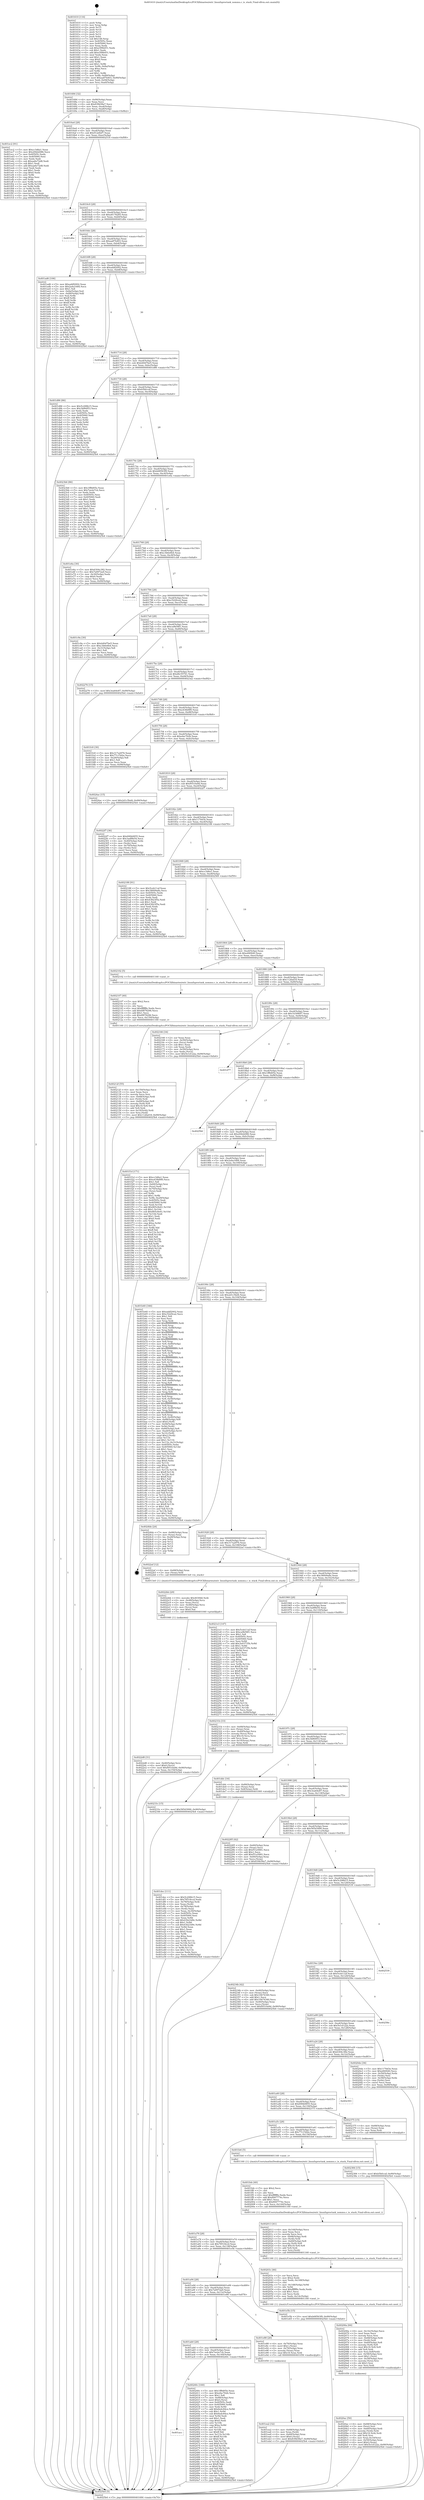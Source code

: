 digraph "0x401610" {
  label = "0x401610 (/mnt/c/Users/mathe/Desktop/tcc/POCII/binaries/extr_linuxfsproctask_nommu.c_is_stack_Final-ollvm.out::main(0))"
  labelloc = "t"
  node[shape=record]

  Entry [label="",width=0.3,height=0.3,shape=circle,fillcolor=black,style=filled]
  "0x401684" [label="{
     0x401684 [32]\l
     | [instrs]\l
     &nbsp;&nbsp;0x401684 \<+6\>: mov -0x90(%rbp),%eax\l
     &nbsp;&nbsp;0x40168a \<+2\>: mov %eax,%ecx\l
     &nbsp;&nbsp;0x40168c \<+6\>: sub $0x839b58a7,%ecx\l
     &nbsp;&nbsp;0x401692 \<+6\>: mov %eax,-0xa4(%rbp)\l
     &nbsp;&nbsp;0x401698 \<+6\>: mov %ecx,-0xa8(%rbp)\l
     &nbsp;&nbsp;0x40169e \<+6\>: je 0000000000401ec2 \<main+0x8b2\>\l
  }"]
  "0x401ec2" [label="{
     0x401ec2 [91]\l
     | [instrs]\l
     &nbsp;&nbsp;0x401ec2 \<+5\>: mov $0xcc3d6a1,%eax\l
     &nbsp;&nbsp;0x401ec7 \<+5\>: mov $0x294d2086,%ecx\l
     &nbsp;&nbsp;0x401ecc \<+7\>: mov 0x40505c,%edx\l
     &nbsp;&nbsp;0x401ed3 \<+7\>: mov 0x405060,%esi\l
     &nbsp;&nbsp;0x401eda \<+2\>: mov %edx,%edi\l
     &nbsp;&nbsp;0x401edc \<+6\>: sub $0xaa6e72d8,%edi\l
     &nbsp;&nbsp;0x401ee2 \<+3\>: sub $0x1,%edi\l
     &nbsp;&nbsp;0x401ee5 \<+6\>: add $0xaa6e72d8,%edi\l
     &nbsp;&nbsp;0x401eeb \<+3\>: imul %edi,%edx\l
     &nbsp;&nbsp;0x401eee \<+3\>: and $0x1,%edx\l
     &nbsp;&nbsp;0x401ef1 \<+3\>: cmp $0x0,%edx\l
     &nbsp;&nbsp;0x401ef4 \<+4\>: sete %r8b\l
     &nbsp;&nbsp;0x401ef8 \<+3\>: cmp $0xa,%esi\l
     &nbsp;&nbsp;0x401efb \<+4\>: setl %r9b\l
     &nbsp;&nbsp;0x401eff \<+3\>: mov %r8b,%r10b\l
     &nbsp;&nbsp;0x401f02 \<+3\>: and %r9b,%r10b\l
     &nbsp;&nbsp;0x401f05 \<+3\>: xor %r9b,%r8b\l
     &nbsp;&nbsp;0x401f08 \<+3\>: or %r8b,%r10b\l
     &nbsp;&nbsp;0x401f0b \<+4\>: test $0x1,%r10b\l
     &nbsp;&nbsp;0x401f0f \<+3\>: cmovne %ecx,%eax\l
     &nbsp;&nbsp;0x401f12 \<+6\>: mov %eax,-0x90(%rbp)\l
     &nbsp;&nbsp;0x401f18 \<+5\>: jmp 00000000004025b4 \<main+0xfa4\>\l
  }"]
  "0x4016a4" [label="{
     0x4016a4 [28]\l
     | [instrs]\l
     &nbsp;&nbsp;0x4016a4 \<+5\>: jmp 00000000004016a9 \<main+0x99\>\l
     &nbsp;&nbsp;0x4016a9 \<+6\>: mov -0xa4(%rbp),%eax\l
     &nbsp;&nbsp;0x4016af \<+5\>: sub $0x912df2f7,%eax\l
     &nbsp;&nbsp;0x4016b4 \<+6\>: mov %eax,-0xac(%rbp)\l
     &nbsp;&nbsp;0x4016ba \<+6\>: je 0000000000402518 \<main+0xf08\>\l
  }"]
  Exit [label="",width=0.3,height=0.3,shape=circle,fillcolor=black,style=filled,peripheries=2]
  "0x402518" [label="{
     0x402518\l
  }", style=dashed]
  "0x4016c0" [label="{
     0x4016c0 [28]\l
     | [instrs]\l
     &nbsp;&nbsp;0x4016c0 \<+5\>: jmp 00000000004016c5 \<main+0xb5\>\l
     &nbsp;&nbsp;0x4016c5 \<+6\>: mov -0xa4(%rbp),%eax\l
     &nbsp;&nbsp;0x4016cb \<+5\>: sub $0xa8178285,%eax\l
     &nbsp;&nbsp;0x4016d0 \<+6\>: mov %eax,-0xb0(%rbp)\l
     &nbsp;&nbsp;0x4016d6 \<+6\>: je 0000000000401d0e \<main+0x6fe\>\l
  }"]
  "0x401acc" [label="{
     0x401acc\l
  }", style=dashed]
  "0x401d0e" [label="{
     0x401d0e\l
  }", style=dashed]
  "0x4016dc" [label="{
     0x4016dc [28]\l
     | [instrs]\l
     &nbsp;&nbsp;0x4016dc \<+5\>: jmp 00000000004016e1 \<main+0xd1\>\l
     &nbsp;&nbsp;0x4016e1 \<+6\>: mov -0xa4(%rbp),%eax\l
     &nbsp;&nbsp;0x4016e7 \<+5\>: sub $0xaa87b403,%eax\l
     &nbsp;&nbsp;0x4016ec \<+6\>: mov %eax,-0xb4(%rbp)\l
     &nbsp;&nbsp;0x4016f2 \<+6\>: je 0000000000401ad6 \<main+0x4c6\>\l
  }"]
  "0x40240c" [label="{
     0x40240c [160]\l
     | [instrs]\l
     &nbsp;&nbsp;0x40240c \<+5\>: mov $0x1ff8d05e,%eax\l
     &nbsp;&nbsp;0x402411 \<+5\>: mov $0xefac762b,%ecx\l
     &nbsp;&nbsp;0x402416 \<+2\>: mov $0x1,%dl\l
     &nbsp;&nbsp;0x402418 \<+7\>: mov -0x88(%rbp),%rsi\l
     &nbsp;&nbsp;0x40241f \<+6\>: movl $0x0,(%rsi)\l
     &nbsp;&nbsp;0x402425 \<+7\>: mov 0x40505c,%edi\l
     &nbsp;&nbsp;0x40242c \<+8\>: mov 0x405060,%r8d\l
     &nbsp;&nbsp;0x402434 \<+3\>: mov %edi,%r9d\l
     &nbsp;&nbsp;0x402437 \<+7\>: add $0x6edc84ce,%r9d\l
     &nbsp;&nbsp;0x40243e \<+4\>: sub $0x1,%r9d\l
     &nbsp;&nbsp;0x402442 \<+7\>: sub $0x6edc84ce,%r9d\l
     &nbsp;&nbsp;0x402449 \<+4\>: imul %r9d,%edi\l
     &nbsp;&nbsp;0x40244d \<+3\>: and $0x1,%edi\l
     &nbsp;&nbsp;0x402450 \<+3\>: cmp $0x0,%edi\l
     &nbsp;&nbsp;0x402453 \<+4\>: sete %r10b\l
     &nbsp;&nbsp;0x402457 \<+4\>: cmp $0xa,%r8d\l
     &nbsp;&nbsp;0x40245b \<+4\>: setl %r11b\l
     &nbsp;&nbsp;0x40245f \<+3\>: mov %r10b,%bl\l
     &nbsp;&nbsp;0x402462 \<+3\>: xor $0xff,%bl\l
     &nbsp;&nbsp;0x402465 \<+3\>: mov %r11b,%r14b\l
     &nbsp;&nbsp;0x402468 \<+4\>: xor $0xff,%r14b\l
     &nbsp;&nbsp;0x40246c \<+3\>: xor $0x0,%dl\l
     &nbsp;&nbsp;0x40246f \<+3\>: mov %bl,%r15b\l
     &nbsp;&nbsp;0x402472 \<+4\>: and $0x0,%r15b\l
     &nbsp;&nbsp;0x402476 \<+3\>: and %dl,%r10b\l
     &nbsp;&nbsp;0x402479 \<+3\>: mov %r14b,%r12b\l
     &nbsp;&nbsp;0x40247c \<+4\>: and $0x0,%r12b\l
     &nbsp;&nbsp;0x402480 \<+3\>: and %dl,%r11b\l
     &nbsp;&nbsp;0x402483 \<+3\>: or %r10b,%r15b\l
     &nbsp;&nbsp;0x402486 \<+3\>: or %r11b,%r12b\l
     &nbsp;&nbsp;0x402489 \<+3\>: xor %r12b,%r15b\l
     &nbsp;&nbsp;0x40248c \<+3\>: or %r14b,%bl\l
     &nbsp;&nbsp;0x40248f \<+3\>: xor $0xff,%bl\l
     &nbsp;&nbsp;0x402492 \<+3\>: or $0x0,%dl\l
     &nbsp;&nbsp;0x402495 \<+2\>: and %dl,%bl\l
     &nbsp;&nbsp;0x402497 \<+3\>: or %bl,%r15b\l
     &nbsp;&nbsp;0x40249a \<+4\>: test $0x1,%r15b\l
     &nbsp;&nbsp;0x40249e \<+3\>: cmovne %ecx,%eax\l
     &nbsp;&nbsp;0x4024a1 \<+6\>: mov %eax,-0x90(%rbp)\l
     &nbsp;&nbsp;0x4024a7 \<+5\>: jmp 00000000004025b4 \<main+0xfa4\>\l
  }"]
  "0x401ad6" [label="{
     0x401ad6 [106]\l
     | [instrs]\l
     &nbsp;&nbsp;0x401ad6 \<+5\>: mov $0xaddf2002,%eax\l
     &nbsp;&nbsp;0x401adb \<+5\>: mov $0x2a4a1684,%ecx\l
     &nbsp;&nbsp;0x401ae0 \<+2\>: mov $0x1,%dl\l
     &nbsp;&nbsp;0x401ae2 \<+7\>: mov -0x8a(%rbp),%sil\l
     &nbsp;&nbsp;0x401ae9 \<+7\>: mov -0x89(%rbp),%dil\l
     &nbsp;&nbsp;0x401af0 \<+3\>: mov %sil,%r8b\l
     &nbsp;&nbsp;0x401af3 \<+4\>: xor $0xff,%r8b\l
     &nbsp;&nbsp;0x401af7 \<+3\>: mov %dil,%r9b\l
     &nbsp;&nbsp;0x401afa \<+4\>: xor $0xff,%r9b\l
     &nbsp;&nbsp;0x401afe \<+3\>: xor $0x1,%dl\l
     &nbsp;&nbsp;0x401b01 \<+3\>: mov %r8b,%r10b\l
     &nbsp;&nbsp;0x401b04 \<+4\>: and $0xff,%r10b\l
     &nbsp;&nbsp;0x401b08 \<+3\>: and %dl,%sil\l
     &nbsp;&nbsp;0x401b0b \<+3\>: mov %r9b,%r11b\l
     &nbsp;&nbsp;0x401b0e \<+4\>: and $0xff,%r11b\l
     &nbsp;&nbsp;0x401b12 \<+3\>: and %dl,%dil\l
     &nbsp;&nbsp;0x401b15 \<+3\>: or %sil,%r10b\l
     &nbsp;&nbsp;0x401b18 \<+3\>: or %dil,%r11b\l
     &nbsp;&nbsp;0x401b1b \<+3\>: xor %r11b,%r10b\l
     &nbsp;&nbsp;0x401b1e \<+3\>: or %r9b,%r8b\l
     &nbsp;&nbsp;0x401b21 \<+4\>: xor $0xff,%r8b\l
     &nbsp;&nbsp;0x401b25 \<+3\>: or $0x1,%dl\l
     &nbsp;&nbsp;0x401b28 \<+3\>: and %dl,%r8b\l
     &nbsp;&nbsp;0x401b2b \<+3\>: or %r8b,%r10b\l
     &nbsp;&nbsp;0x401b2e \<+4\>: test $0x1,%r10b\l
     &nbsp;&nbsp;0x401b32 \<+3\>: cmovne %ecx,%eax\l
     &nbsp;&nbsp;0x401b35 \<+6\>: mov %eax,-0x90(%rbp)\l
     &nbsp;&nbsp;0x401b3b \<+5\>: jmp 00000000004025b4 \<main+0xfa4\>\l
  }"]
  "0x4016f8" [label="{
     0x4016f8 [28]\l
     | [instrs]\l
     &nbsp;&nbsp;0x4016f8 \<+5\>: jmp 00000000004016fd \<main+0xed\>\l
     &nbsp;&nbsp;0x4016fd \<+6\>: mov -0xa4(%rbp),%eax\l
     &nbsp;&nbsp;0x401703 \<+5\>: sub $0xaddf2002,%eax\l
     &nbsp;&nbsp;0x401708 \<+6\>: mov %eax,-0xb8(%rbp)\l
     &nbsp;&nbsp;0x40170e \<+6\>: je 00000000004024d3 \<main+0xec3\>\l
  }"]
  "0x4025b4" [label="{
     0x4025b4 [5]\l
     | [instrs]\l
     &nbsp;&nbsp;0x4025b4 \<+5\>: jmp 0000000000401684 \<main+0x74\>\l
  }"]
  "0x401610" [label="{
     0x401610 [116]\l
     | [instrs]\l
     &nbsp;&nbsp;0x401610 \<+1\>: push %rbp\l
     &nbsp;&nbsp;0x401611 \<+3\>: mov %rsp,%rbp\l
     &nbsp;&nbsp;0x401614 \<+2\>: push %r15\l
     &nbsp;&nbsp;0x401616 \<+2\>: push %r14\l
     &nbsp;&nbsp;0x401618 \<+2\>: push %r13\l
     &nbsp;&nbsp;0x40161a \<+2\>: push %r12\l
     &nbsp;&nbsp;0x40161c \<+1\>: push %rbx\l
     &nbsp;&nbsp;0x40161d \<+7\>: sub $0x148,%rsp\l
     &nbsp;&nbsp;0x401624 \<+7\>: mov 0x40505c,%eax\l
     &nbsp;&nbsp;0x40162b \<+7\>: mov 0x405060,%ecx\l
     &nbsp;&nbsp;0x401632 \<+2\>: mov %eax,%edx\l
     &nbsp;&nbsp;0x401634 \<+6\>: sub $0xe5f9b451,%edx\l
     &nbsp;&nbsp;0x40163a \<+3\>: sub $0x1,%edx\l
     &nbsp;&nbsp;0x40163d \<+6\>: add $0xe5f9b451,%edx\l
     &nbsp;&nbsp;0x401643 \<+3\>: imul %edx,%eax\l
     &nbsp;&nbsp;0x401646 \<+3\>: and $0x1,%eax\l
     &nbsp;&nbsp;0x401649 \<+3\>: cmp $0x0,%eax\l
     &nbsp;&nbsp;0x40164c \<+4\>: sete %r8b\l
     &nbsp;&nbsp;0x401650 \<+4\>: and $0x1,%r8b\l
     &nbsp;&nbsp;0x401654 \<+7\>: mov %r8b,-0x8a(%rbp)\l
     &nbsp;&nbsp;0x40165b \<+3\>: cmp $0xa,%ecx\l
     &nbsp;&nbsp;0x40165e \<+4\>: setl %r8b\l
     &nbsp;&nbsp;0x401662 \<+4\>: and $0x1,%r8b\l
     &nbsp;&nbsp;0x401666 \<+7\>: mov %r8b,-0x89(%rbp)\l
     &nbsp;&nbsp;0x40166d \<+10\>: movl $0xaa87b403,-0x90(%rbp)\l
     &nbsp;&nbsp;0x401677 \<+6\>: mov %edi,-0x94(%rbp)\l
     &nbsp;&nbsp;0x40167d \<+7\>: mov %rsi,-0xa0(%rbp)\l
  }"]
  "0x402384" [label="{
     0x402384 [15]\l
     | [instrs]\l
     &nbsp;&nbsp;0x402384 \<+10\>: movl $0xb5bfccaf,-0x90(%rbp)\l
     &nbsp;&nbsp;0x40238e \<+5\>: jmp 00000000004025b4 \<main+0xfa4\>\l
  }"]
  "0x4024d3" [label="{
     0x4024d3\l
  }", style=dashed]
  "0x401714" [label="{
     0x401714 [28]\l
     | [instrs]\l
     &nbsp;&nbsp;0x401714 \<+5\>: jmp 0000000000401719 \<main+0x109\>\l
     &nbsp;&nbsp;0x401719 \<+6\>: mov -0xa4(%rbp),%eax\l
     &nbsp;&nbsp;0x40171f \<+5\>: sub $0xb40d7be5,%eax\l
     &nbsp;&nbsp;0x401724 \<+6\>: mov %eax,-0xbc(%rbp)\l
     &nbsp;&nbsp;0x40172a \<+6\>: je 0000000000401d86 \<main+0x776\>\l
  }"]
  "0x40233c" [label="{
     0x40233c [15]\l
     | [instrs]\l
     &nbsp;&nbsp;0x40233c \<+10\>: movl $0x585d3990,-0x90(%rbp)\l
     &nbsp;&nbsp;0x402346 \<+5\>: jmp 00000000004025b4 \<main+0xfa4\>\l
  }"]
  "0x401d86" [label="{
     0x401d86 [86]\l
     | [instrs]\l
     &nbsp;&nbsp;0x401d86 \<+5\>: mov $0x5c298b15,%eax\l
     &nbsp;&nbsp;0x401d8b \<+5\>: mov $0x3bf60f53,%ecx\l
     &nbsp;&nbsp;0x401d90 \<+2\>: xor %edx,%edx\l
     &nbsp;&nbsp;0x401d92 \<+7\>: mov 0x40505c,%esi\l
     &nbsp;&nbsp;0x401d99 \<+7\>: mov 0x405060,%edi\l
     &nbsp;&nbsp;0x401da0 \<+3\>: sub $0x1,%edx\l
     &nbsp;&nbsp;0x401da3 \<+3\>: mov %esi,%r8d\l
     &nbsp;&nbsp;0x401da6 \<+3\>: add %edx,%r8d\l
     &nbsp;&nbsp;0x401da9 \<+4\>: imul %r8d,%esi\l
     &nbsp;&nbsp;0x401dad \<+3\>: and $0x1,%esi\l
     &nbsp;&nbsp;0x401db0 \<+3\>: cmp $0x0,%esi\l
     &nbsp;&nbsp;0x401db3 \<+4\>: sete %r9b\l
     &nbsp;&nbsp;0x401db7 \<+3\>: cmp $0xa,%edi\l
     &nbsp;&nbsp;0x401dba \<+4\>: setl %r10b\l
     &nbsp;&nbsp;0x401dbe \<+3\>: mov %r9b,%r11b\l
     &nbsp;&nbsp;0x401dc1 \<+3\>: and %r10b,%r11b\l
     &nbsp;&nbsp;0x401dc4 \<+3\>: xor %r10b,%r9b\l
     &nbsp;&nbsp;0x401dc7 \<+3\>: or %r9b,%r11b\l
     &nbsp;&nbsp;0x401dca \<+4\>: test $0x1,%r11b\l
     &nbsp;&nbsp;0x401dce \<+3\>: cmovne %ecx,%eax\l
     &nbsp;&nbsp;0x401dd1 \<+6\>: mov %eax,-0x90(%rbp)\l
     &nbsp;&nbsp;0x401dd7 \<+5\>: jmp 00000000004025b4 \<main+0xfa4\>\l
  }"]
  "0x401730" [label="{
     0x401730 [28]\l
     | [instrs]\l
     &nbsp;&nbsp;0x401730 \<+5\>: jmp 0000000000401735 \<main+0x125\>\l
     &nbsp;&nbsp;0x401735 \<+6\>: mov -0xa4(%rbp),%eax\l
     &nbsp;&nbsp;0x40173b \<+5\>: sub $0xb5bfccaf,%eax\l
     &nbsp;&nbsp;0x401740 \<+6\>: mov %eax,-0xc0(%rbp)\l
     &nbsp;&nbsp;0x401746 \<+6\>: je 00000000004023b6 \<main+0xda6\>\l
  }"]
  "0x4022d8" [label="{
     0x4022d8 [31]\l
     | [instrs]\l
     &nbsp;&nbsp;0x4022d8 \<+4\>: mov -0x40(%rbp),%rcx\l
     &nbsp;&nbsp;0x4022dc \<+6\>: movl $0x0,(%rcx)\l
     &nbsp;&nbsp;0x4022e2 \<+10\>: movl $0xf0510a9d,-0x90(%rbp)\l
     &nbsp;&nbsp;0x4022ec \<+6\>: mov %eax,-0x154(%rbp)\l
     &nbsp;&nbsp;0x4022f2 \<+5\>: jmp 00000000004025b4 \<main+0xfa4\>\l
  }"]
  "0x4023b6" [label="{
     0x4023b6 [86]\l
     | [instrs]\l
     &nbsp;&nbsp;0x4023b6 \<+5\>: mov $0x1ff8d05e,%eax\l
     &nbsp;&nbsp;0x4023bb \<+5\>: mov $0x7ee2e7cb,%ecx\l
     &nbsp;&nbsp;0x4023c0 \<+2\>: xor %edx,%edx\l
     &nbsp;&nbsp;0x4023c2 \<+7\>: mov 0x40505c,%esi\l
     &nbsp;&nbsp;0x4023c9 \<+7\>: mov 0x405060,%edi\l
     &nbsp;&nbsp;0x4023d0 \<+3\>: sub $0x1,%edx\l
     &nbsp;&nbsp;0x4023d3 \<+3\>: mov %esi,%r8d\l
     &nbsp;&nbsp;0x4023d6 \<+3\>: add %edx,%r8d\l
     &nbsp;&nbsp;0x4023d9 \<+4\>: imul %r8d,%esi\l
     &nbsp;&nbsp;0x4023dd \<+3\>: and $0x1,%esi\l
     &nbsp;&nbsp;0x4023e0 \<+3\>: cmp $0x0,%esi\l
     &nbsp;&nbsp;0x4023e3 \<+4\>: sete %r9b\l
     &nbsp;&nbsp;0x4023e7 \<+3\>: cmp $0xa,%edi\l
     &nbsp;&nbsp;0x4023ea \<+4\>: setl %r10b\l
     &nbsp;&nbsp;0x4023ee \<+3\>: mov %r9b,%r11b\l
     &nbsp;&nbsp;0x4023f1 \<+3\>: and %r10b,%r11b\l
     &nbsp;&nbsp;0x4023f4 \<+3\>: xor %r10b,%r9b\l
     &nbsp;&nbsp;0x4023f7 \<+3\>: or %r9b,%r11b\l
     &nbsp;&nbsp;0x4023fa \<+4\>: test $0x1,%r11b\l
     &nbsp;&nbsp;0x4023fe \<+3\>: cmovne %ecx,%eax\l
     &nbsp;&nbsp;0x402401 \<+6\>: mov %eax,-0x90(%rbp)\l
     &nbsp;&nbsp;0x402407 \<+5\>: jmp 00000000004025b4 \<main+0xfa4\>\l
  }"]
  "0x40174c" [label="{
     0x40174c [28]\l
     | [instrs]\l
     &nbsp;&nbsp;0x40174c \<+5\>: jmp 0000000000401751 \<main+0x141\>\l
     &nbsp;&nbsp;0x401751 \<+6\>: mov -0xa4(%rbp),%eax\l
     &nbsp;&nbsp;0x401757 \<+5\>: sub $0xb68563f9,%eax\l
     &nbsp;&nbsp;0x40175c \<+6\>: mov %eax,-0xc4(%rbp)\l
     &nbsp;&nbsp;0x401762 \<+6\>: je 0000000000401e6a \<main+0x85a\>\l
  }"]
  "0x4022bb" [label="{
     0x4022bb [29]\l
     | [instrs]\l
     &nbsp;&nbsp;0x4022bb \<+10\>: movabs $0x4030b6,%rdi\l
     &nbsp;&nbsp;0x4022c5 \<+4\>: mov -0x48(%rbp),%rcx\l
     &nbsp;&nbsp;0x4022c9 \<+2\>: mov %eax,(%rcx)\l
     &nbsp;&nbsp;0x4022cb \<+4\>: mov -0x48(%rbp),%rcx\l
     &nbsp;&nbsp;0x4022cf \<+2\>: mov (%rcx),%esi\l
     &nbsp;&nbsp;0x4022d1 \<+2\>: mov $0x0,%al\l
     &nbsp;&nbsp;0x4022d3 \<+5\>: call 0000000000401040 \<printf@plt\>\l
     | [calls]\l
     &nbsp;&nbsp;0x401040 \{1\} (unknown)\l
  }"]
  "0x401e6a" [label="{
     0x401e6a [30]\l
     | [instrs]\l
     &nbsp;&nbsp;0x401e6a \<+5\>: mov $0x6304c382,%eax\l
     &nbsp;&nbsp;0x401e6f \<+5\>: mov $0x7a0972a9,%ecx\l
     &nbsp;&nbsp;0x401e74 \<+3\>: mov -0x30(%rbp),%edx\l
     &nbsp;&nbsp;0x401e77 \<+3\>: cmp $0x0,%edx\l
     &nbsp;&nbsp;0x401e7a \<+3\>: cmove %ecx,%eax\l
     &nbsp;&nbsp;0x401e7d \<+6\>: mov %eax,-0x90(%rbp)\l
     &nbsp;&nbsp;0x401e83 \<+5\>: jmp 00000000004025b4 \<main+0xfa4\>\l
  }"]
  "0x401768" [label="{
     0x401768 [28]\l
     | [instrs]\l
     &nbsp;&nbsp;0x401768 \<+5\>: jmp 000000000040176d \<main+0x15d\>\l
     &nbsp;&nbsp;0x40176d \<+6\>: mov -0xa4(%rbp),%eax\l
     &nbsp;&nbsp;0x401773 \<+5\>: sub $0xc3b6e6b4,%eax\l
     &nbsp;&nbsp;0x401778 \<+6\>: mov %eax,-0xc8(%rbp)\l
     &nbsp;&nbsp;0x40177e \<+6\>: je 0000000000401cb8 \<main+0x6a8\>\l
  }"]
  "0x40212f" [label="{
     0x40212f [55]\l
     | [instrs]\l
     &nbsp;&nbsp;0x40212f \<+6\>: mov -0x150(%rbp),%ecx\l
     &nbsp;&nbsp;0x402135 \<+3\>: imul %eax,%ecx\l
     &nbsp;&nbsp;0x402138 \<+3\>: movslq %ecx,%rsi\l
     &nbsp;&nbsp;0x40213b \<+4\>: mov -0x68(%rbp),%rdi\l
     &nbsp;&nbsp;0x40213f \<+3\>: mov (%rdi),%rdi\l
     &nbsp;&nbsp;0x402142 \<+4\>: mov -0x60(%rbp),%r8\l
     &nbsp;&nbsp;0x402146 \<+3\>: movslq (%r8),%r8\l
     &nbsp;&nbsp;0x402149 \<+4\>: imul $0x18,%r8,%r8\l
     &nbsp;&nbsp;0x40214d \<+3\>: add %r8,%rdi\l
     &nbsp;&nbsp;0x402150 \<+4\>: mov 0x10(%rdi),%rdi\l
     &nbsp;&nbsp;0x402154 \<+3\>: mov %rsi,(%rdi)\l
     &nbsp;&nbsp;0x402157 \<+10\>: movl $0x112fad18,-0x90(%rbp)\l
     &nbsp;&nbsp;0x402161 \<+5\>: jmp 00000000004025b4 \<main+0xfa4\>\l
  }"]
  "0x401cb8" [label="{
     0x401cb8\l
  }", style=dashed]
  "0x401784" [label="{
     0x401784 [28]\l
     | [instrs]\l
     &nbsp;&nbsp;0x401784 \<+5\>: jmp 0000000000401789 \<main+0x179\>\l
     &nbsp;&nbsp;0x401789 \<+6\>: mov -0xa4(%rbp),%eax\l
     &nbsp;&nbsp;0x40178f \<+5\>: sub $0xc5229ca2,%eax\l
     &nbsp;&nbsp;0x401794 \<+6\>: mov %eax,-0xcc(%rbp)\l
     &nbsp;&nbsp;0x40179a \<+6\>: je 0000000000401c9a \<main+0x68a\>\l
  }"]
  "0x402107" [label="{
     0x402107 [40]\l
     | [instrs]\l
     &nbsp;&nbsp;0x402107 \<+5\>: mov $0x2,%ecx\l
     &nbsp;&nbsp;0x40210c \<+1\>: cltd\l
     &nbsp;&nbsp;0x40210d \<+2\>: idiv %ecx\l
     &nbsp;&nbsp;0x40210f \<+6\>: imul $0xfffffffe,%edx,%ecx\l
     &nbsp;&nbsp;0x402115 \<+6\>: add $0x6f878296,%ecx\l
     &nbsp;&nbsp;0x40211b \<+3\>: add $0x1,%ecx\l
     &nbsp;&nbsp;0x40211e \<+6\>: sub $0x6f878296,%ecx\l
     &nbsp;&nbsp;0x402124 \<+6\>: mov %ecx,-0x150(%rbp)\l
     &nbsp;&nbsp;0x40212a \<+5\>: call 0000000000401160 \<next_i\>\l
     | [calls]\l
     &nbsp;&nbsp;0x401160 \{1\} (/mnt/c/Users/mathe/Desktop/tcc/POCII/binaries/extr_linuxfsproctask_nommu.c_is_stack_Final-ollvm.out::next_i)\l
  }"]
  "0x401c9a" [label="{
     0x401c9a [30]\l
     | [instrs]\l
     &nbsp;&nbsp;0x401c9a \<+5\>: mov $0xb40d7be5,%eax\l
     &nbsp;&nbsp;0x401c9f \<+5\>: mov $0xc3b6e6b4,%ecx\l
     &nbsp;&nbsp;0x401ca4 \<+3\>: mov -0x31(%rbp),%dl\l
     &nbsp;&nbsp;0x401ca7 \<+3\>: test $0x1,%dl\l
     &nbsp;&nbsp;0x401caa \<+3\>: cmovne %ecx,%eax\l
     &nbsp;&nbsp;0x401cad \<+6\>: mov %eax,-0x90(%rbp)\l
     &nbsp;&nbsp;0x401cb3 \<+5\>: jmp 00000000004025b4 \<main+0xfa4\>\l
  }"]
  "0x4017a0" [label="{
     0x4017a0 [28]\l
     | [instrs]\l
     &nbsp;&nbsp;0x4017a0 \<+5\>: jmp 00000000004017a5 \<main+0x195\>\l
     &nbsp;&nbsp;0x4017a5 \<+6\>: mov -0xa4(%rbp),%eax\l
     &nbsp;&nbsp;0x4017ab \<+5\>: sub $0xca9b58f1,%eax\l
     &nbsp;&nbsp;0x4017b0 \<+6\>: mov %eax,-0xd0(%rbp)\l
     &nbsp;&nbsp;0x4017b6 \<+6\>: je 0000000000402276 \<main+0xc66\>\l
  }"]
  "0x4020ac" [label="{
     0x4020ac [50]\l
     | [instrs]\l
     &nbsp;&nbsp;0x4020ac \<+4\>: mov -0x68(%rbp),%rsi\l
     &nbsp;&nbsp;0x4020b0 \<+3\>: mov (%rsi),%rsi\l
     &nbsp;&nbsp;0x4020b3 \<+4\>: mov -0x60(%rbp),%rdi\l
     &nbsp;&nbsp;0x4020b7 \<+3\>: movslq (%rdi),%rdi\l
     &nbsp;&nbsp;0x4020ba \<+4\>: imul $0x18,%rdi,%rdi\l
     &nbsp;&nbsp;0x4020be \<+3\>: add %rdi,%rsi\l
     &nbsp;&nbsp;0x4020c1 \<+4\>: mov %rax,0x10(%rsi)\l
     &nbsp;&nbsp;0x4020c5 \<+4\>: mov -0x50(%rbp),%rax\l
     &nbsp;&nbsp;0x4020c9 \<+6\>: movl $0x0,(%rax)\l
     &nbsp;&nbsp;0x4020cf \<+10\>: movl $0x5e1d122a,-0x90(%rbp)\l
     &nbsp;&nbsp;0x4020d9 \<+5\>: jmp 00000000004025b4 \<main+0xfa4\>\l
  }"]
  "0x402276" [label="{
     0x402276 [15]\l
     | [instrs]\l
     &nbsp;&nbsp;0x402276 \<+10\>: movl $0x3ea64e87,-0x90(%rbp)\l
     &nbsp;&nbsp;0x402280 \<+5\>: jmp 00000000004025b4 \<main+0xfa4\>\l
  }"]
  "0x4017bc" [label="{
     0x4017bc [28]\l
     | [instrs]\l
     &nbsp;&nbsp;0x4017bc \<+5\>: jmp 00000000004017c1 \<main+0x1b1\>\l
     &nbsp;&nbsp;0x4017c1 \<+6\>: mov -0xa4(%rbp),%eax\l
     &nbsp;&nbsp;0x4017c7 \<+5\>: sub $0xd6c55741,%eax\l
     &nbsp;&nbsp;0x4017cc \<+6\>: mov %eax,-0xd4(%rbp)\l
     &nbsp;&nbsp;0x4017d2 \<+6\>: je 00000000004023a2 \<main+0xd92\>\l
  }"]
  "0x40206a" [label="{
     0x40206a [66]\l
     | [instrs]\l
     &nbsp;&nbsp;0x40206a \<+6\>: mov -0x14c(%rbp),%ecx\l
     &nbsp;&nbsp;0x402070 \<+3\>: imul %eax,%ecx\l
     &nbsp;&nbsp;0x402073 \<+3\>: movslq %ecx,%rsi\l
     &nbsp;&nbsp;0x402076 \<+4\>: mov -0x68(%rbp),%rdi\l
     &nbsp;&nbsp;0x40207a \<+3\>: mov (%rdi),%rdi\l
     &nbsp;&nbsp;0x40207d \<+4\>: mov -0x60(%rbp),%r8\l
     &nbsp;&nbsp;0x402081 \<+3\>: movslq (%r8),%r8\l
     &nbsp;&nbsp;0x402084 \<+4\>: imul $0x18,%r8,%r8\l
     &nbsp;&nbsp;0x402088 \<+3\>: add %r8,%rdi\l
     &nbsp;&nbsp;0x40208b \<+4\>: mov %rsi,0x8(%rdi)\l
     &nbsp;&nbsp;0x40208f \<+4\>: mov -0x58(%rbp),%rsi\l
     &nbsp;&nbsp;0x402093 \<+6\>: movl $0x1,(%rsi)\l
     &nbsp;&nbsp;0x402099 \<+4\>: mov -0x58(%rbp),%rsi\l
     &nbsp;&nbsp;0x40209d \<+3\>: movslq (%rsi),%rsi\l
     &nbsp;&nbsp;0x4020a0 \<+4\>: shl $0x3,%rsi\l
     &nbsp;&nbsp;0x4020a4 \<+3\>: mov %rsi,%rdi\l
     &nbsp;&nbsp;0x4020a7 \<+5\>: call 0000000000401050 \<malloc@plt\>\l
     | [calls]\l
     &nbsp;&nbsp;0x401050 \{1\} (unknown)\l
  }"]
  "0x4023a2" [label="{
     0x4023a2\l
  }", style=dashed]
  "0x4017d8" [label="{
     0x4017d8 [28]\l
     | [instrs]\l
     &nbsp;&nbsp;0x4017d8 \<+5\>: jmp 00000000004017dd \<main+0x1cd\>\l
     &nbsp;&nbsp;0x4017dd \<+6\>: mov -0xa4(%rbp),%eax\l
     &nbsp;&nbsp;0x4017e3 \<+5\>: sub $0xe438d9f0,%eax\l
     &nbsp;&nbsp;0x4017e8 \<+6\>: mov %eax,-0xd8(%rbp)\l
     &nbsp;&nbsp;0x4017ee \<+6\>: je 0000000000401fc8 \<main+0x9b8\>\l
  }"]
  "0x40203c" [label="{
     0x40203c [46]\l
     | [instrs]\l
     &nbsp;&nbsp;0x40203c \<+2\>: xor %ecx,%ecx\l
     &nbsp;&nbsp;0x40203e \<+5\>: mov $0x2,%edx\l
     &nbsp;&nbsp;0x402043 \<+6\>: mov %edx,-0x148(%rbp)\l
     &nbsp;&nbsp;0x402049 \<+1\>: cltd\l
     &nbsp;&nbsp;0x40204a \<+7\>: mov -0x148(%rbp),%r9d\l
     &nbsp;&nbsp;0x402051 \<+3\>: idiv %r9d\l
     &nbsp;&nbsp;0x402054 \<+6\>: imul $0xfffffffe,%edx,%edx\l
     &nbsp;&nbsp;0x40205a \<+3\>: sub $0x1,%ecx\l
     &nbsp;&nbsp;0x40205d \<+2\>: sub %ecx,%edx\l
     &nbsp;&nbsp;0x40205f \<+6\>: mov %edx,-0x14c(%rbp)\l
     &nbsp;&nbsp;0x402065 \<+5\>: call 0000000000401160 \<next_i\>\l
     | [calls]\l
     &nbsp;&nbsp;0x401160 \{1\} (/mnt/c/Users/mathe/Desktop/tcc/POCII/binaries/extr_linuxfsproctask_nommu.c_is_stack_Final-ollvm.out::next_i)\l
  }"]
  "0x401fc8" [label="{
     0x401fc8 [30]\l
     | [instrs]\l
     &nbsp;&nbsp;0x401fc8 \<+5\>: mov $0x317a2976,%eax\l
     &nbsp;&nbsp;0x401fcd \<+5\>: mov $0x77c15d2e,%ecx\l
     &nbsp;&nbsp;0x401fd2 \<+3\>: mov -0x29(%rbp),%dl\l
     &nbsp;&nbsp;0x401fd5 \<+3\>: test $0x1,%dl\l
     &nbsp;&nbsp;0x401fd8 \<+3\>: cmovne %ecx,%eax\l
     &nbsp;&nbsp;0x401fdb \<+6\>: mov %eax,-0x90(%rbp)\l
     &nbsp;&nbsp;0x401fe1 \<+5\>: jmp 00000000004025b4 \<main+0xfa4\>\l
  }"]
  "0x4017f4" [label="{
     0x4017f4 [28]\l
     | [instrs]\l
     &nbsp;&nbsp;0x4017f4 \<+5\>: jmp 00000000004017f9 \<main+0x1e9\>\l
     &nbsp;&nbsp;0x4017f9 \<+6\>: mov -0xa4(%rbp),%eax\l
     &nbsp;&nbsp;0x4017ff \<+5\>: sub $0xefac762b,%eax\l
     &nbsp;&nbsp;0x401804 \<+6\>: mov %eax,-0xdc(%rbp)\l
     &nbsp;&nbsp;0x40180a \<+6\>: je 00000000004024ac \<main+0xe9c\>\l
  }"]
  "0x402013" [label="{
     0x402013 [41]\l
     | [instrs]\l
     &nbsp;&nbsp;0x402013 \<+6\>: mov -0x144(%rbp),%ecx\l
     &nbsp;&nbsp;0x402019 \<+3\>: imul %eax,%ecx\l
     &nbsp;&nbsp;0x40201c \<+3\>: movslq %ecx,%rsi\l
     &nbsp;&nbsp;0x40201f \<+4\>: mov -0x68(%rbp),%rdi\l
     &nbsp;&nbsp;0x402023 \<+3\>: mov (%rdi),%rdi\l
     &nbsp;&nbsp;0x402026 \<+4\>: mov -0x60(%rbp),%r8\l
     &nbsp;&nbsp;0x40202a \<+3\>: movslq (%r8),%r8\l
     &nbsp;&nbsp;0x40202d \<+4\>: imul $0x18,%r8,%r8\l
     &nbsp;&nbsp;0x402031 \<+3\>: add %r8,%rdi\l
     &nbsp;&nbsp;0x402034 \<+3\>: mov %rsi,(%rdi)\l
     &nbsp;&nbsp;0x402037 \<+5\>: call 0000000000401160 \<next_i\>\l
     | [calls]\l
     &nbsp;&nbsp;0x401160 \{1\} (/mnt/c/Users/mathe/Desktop/tcc/POCII/binaries/extr_linuxfsproctask_nommu.c_is_stack_Final-ollvm.out::next_i)\l
  }"]
  "0x4024ac" [label="{
     0x4024ac [15]\l
     | [instrs]\l
     &nbsp;&nbsp;0x4024ac \<+10\>: movl $0x2d1c5bd4,-0x90(%rbp)\l
     &nbsp;&nbsp;0x4024b6 \<+5\>: jmp 00000000004025b4 \<main+0xfa4\>\l
  }"]
  "0x401810" [label="{
     0x401810 [28]\l
     | [instrs]\l
     &nbsp;&nbsp;0x401810 \<+5\>: jmp 0000000000401815 \<main+0x205\>\l
     &nbsp;&nbsp;0x401815 \<+6\>: mov -0xa4(%rbp),%eax\l
     &nbsp;&nbsp;0x40181b \<+5\>: sub $0xf0510a9d,%eax\l
     &nbsp;&nbsp;0x401820 \<+6\>: mov %eax,-0xe0(%rbp)\l
     &nbsp;&nbsp;0x401826 \<+6\>: je 00000000004022f7 \<main+0xce7\>\l
  }"]
  "0x401feb" [label="{
     0x401feb [40]\l
     | [instrs]\l
     &nbsp;&nbsp;0x401feb \<+5\>: mov $0x2,%ecx\l
     &nbsp;&nbsp;0x401ff0 \<+1\>: cltd\l
     &nbsp;&nbsp;0x401ff1 \<+2\>: idiv %ecx\l
     &nbsp;&nbsp;0x401ff3 \<+6\>: imul $0xfffffffe,%edx,%ecx\l
     &nbsp;&nbsp;0x401ff9 \<+6\>: add $0x8947774c,%ecx\l
     &nbsp;&nbsp;0x401fff \<+3\>: add $0x1,%ecx\l
     &nbsp;&nbsp;0x402002 \<+6\>: sub $0x8947774c,%ecx\l
     &nbsp;&nbsp;0x402008 \<+6\>: mov %ecx,-0x144(%rbp)\l
     &nbsp;&nbsp;0x40200e \<+5\>: call 0000000000401160 \<next_i\>\l
     | [calls]\l
     &nbsp;&nbsp;0x401160 \{1\} (/mnt/c/Users/mathe/Desktop/tcc/POCII/binaries/extr_linuxfsproctask_nommu.c_is_stack_Final-ollvm.out::next_i)\l
  }"]
  "0x4022f7" [label="{
     0x4022f7 [36]\l
     | [instrs]\l
     &nbsp;&nbsp;0x4022f7 \<+5\>: mov $0x690b0855,%eax\l
     &nbsp;&nbsp;0x4022fc \<+5\>: mov $0x3adf8b54,%ecx\l
     &nbsp;&nbsp;0x402301 \<+4\>: mov -0x40(%rbp),%rdx\l
     &nbsp;&nbsp;0x402305 \<+2\>: mov (%rdx),%esi\l
     &nbsp;&nbsp;0x402307 \<+4\>: mov -0x70(%rbp),%rdx\l
     &nbsp;&nbsp;0x40230b \<+2\>: cmp (%rdx),%esi\l
     &nbsp;&nbsp;0x40230d \<+3\>: cmovl %ecx,%eax\l
     &nbsp;&nbsp;0x402310 \<+6\>: mov %eax,-0x90(%rbp)\l
     &nbsp;&nbsp;0x402316 \<+5\>: jmp 00000000004025b4 \<main+0xfa4\>\l
  }"]
  "0x40182c" [label="{
     0x40182c [28]\l
     | [instrs]\l
     &nbsp;&nbsp;0x40182c \<+5\>: jmp 0000000000401831 \<main+0x221\>\l
     &nbsp;&nbsp;0x401831 \<+6\>: mov -0xa4(%rbp),%eax\l
     &nbsp;&nbsp;0x401837 \<+5\>: sub $0x1170d3e,%eax\l
     &nbsp;&nbsp;0x40183c \<+6\>: mov %eax,-0xe4(%rbp)\l
     &nbsp;&nbsp;0x401842 \<+6\>: je 0000000000402188 \<main+0xb78\>\l
  }"]
  "0x401ea2" [label="{
     0x401ea2 [32]\l
     | [instrs]\l
     &nbsp;&nbsp;0x401ea2 \<+4\>: mov -0x68(%rbp),%rdi\l
     &nbsp;&nbsp;0x401ea6 \<+3\>: mov %rax,(%rdi)\l
     &nbsp;&nbsp;0x401ea9 \<+4\>: mov -0x60(%rbp),%rax\l
     &nbsp;&nbsp;0x401ead \<+6\>: movl $0x0,(%rax)\l
     &nbsp;&nbsp;0x401eb3 \<+10\>: movl $0x839b58a7,-0x90(%rbp)\l
     &nbsp;&nbsp;0x401ebd \<+5\>: jmp 00000000004025b4 \<main+0xfa4\>\l
  }"]
  "0x402188" [label="{
     0x402188 [91]\l
     | [instrs]\l
     &nbsp;&nbsp;0x402188 \<+5\>: mov $0x5ceb11af,%eax\l
     &nbsp;&nbsp;0x40218d \<+5\>: mov $0x38009a8a,%ecx\l
     &nbsp;&nbsp;0x402192 \<+7\>: mov 0x40505c,%edx\l
     &nbsp;&nbsp;0x402199 \<+7\>: mov 0x405060,%esi\l
     &nbsp;&nbsp;0x4021a0 \<+2\>: mov %edx,%edi\l
     &nbsp;&nbsp;0x4021a2 \<+6\>: sub $0x43823f5a,%edi\l
     &nbsp;&nbsp;0x4021a8 \<+3\>: sub $0x1,%edi\l
     &nbsp;&nbsp;0x4021ab \<+6\>: add $0x43823f5a,%edi\l
     &nbsp;&nbsp;0x4021b1 \<+3\>: imul %edi,%edx\l
     &nbsp;&nbsp;0x4021b4 \<+3\>: and $0x1,%edx\l
     &nbsp;&nbsp;0x4021b7 \<+3\>: cmp $0x0,%edx\l
     &nbsp;&nbsp;0x4021ba \<+4\>: sete %r8b\l
     &nbsp;&nbsp;0x4021be \<+3\>: cmp $0xa,%esi\l
     &nbsp;&nbsp;0x4021c1 \<+4\>: setl %r9b\l
     &nbsp;&nbsp;0x4021c5 \<+3\>: mov %r8b,%r10b\l
     &nbsp;&nbsp;0x4021c8 \<+3\>: and %r9b,%r10b\l
     &nbsp;&nbsp;0x4021cb \<+3\>: xor %r9b,%r8b\l
     &nbsp;&nbsp;0x4021ce \<+3\>: or %r8b,%r10b\l
     &nbsp;&nbsp;0x4021d1 \<+4\>: test $0x1,%r10b\l
     &nbsp;&nbsp;0x4021d5 \<+3\>: cmovne %ecx,%eax\l
     &nbsp;&nbsp;0x4021d8 \<+6\>: mov %eax,-0x90(%rbp)\l
     &nbsp;&nbsp;0x4021de \<+5\>: jmp 00000000004025b4 \<main+0xfa4\>\l
  }"]
  "0x401848" [label="{
     0x401848 [28]\l
     | [instrs]\l
     &nbsp;&nbsp;0x401848 \<+5\>: jmp 000000000040184d \<main+0x23d\>\l
     &nbsp;&nbsp;0x40184d \<+6\>: mov -0xa4(%rbp),%eax\l
     &nbsp;&nbsp;0x401853 \<+5\>: sub $0xcc3d6a1,%eax\l
     &nbsp;&nbsp;0x401858 \<+6\>: mov %eax,-0xe8(%rbp)\l
     &nbsp;&nbsp;0x40185e \<+6\>: je 0000000000402569 \<main+0xf59\>\l
  }"]
  "0x401ab0" [label="{
     0x401ab0 [28]\l
     | [instrs]\l
     &nbsp;&nbsp;0x401ab0 \<+5\>: jmp 0000000000401ab5 \<main+0x4a5\>\l
     &nbsp;&nbsp;0x401ab5 \<+6\>: mov -0xa4(%rbp),%eax\l
     &nbsp;&nbsp;0x401abb \<+5\>: sub $0x7ee2e7cb,%eax\l
     &nbsp;&nbsp;0x401ac0 \<+6\>: mov %eax,-0x140(%rbp)\l
     &nbsp;&nbsp;0x401ac6 \<+6\>: je 000000000040240c \<main+0xdfc\>\l
  }"]
  "0x402569" [label="{
     0x402569\l
  }", style=dashed]
  "0x401864" [label="{
     0x401864 [28]\l
     | [instrs]\l
     &nbsp;&nbsp;0x401864 \<+5\>: jmp 0000000000401869 \<main+0x259\>\l
     &nbsp;&nbsp;0x401869 \<+6\>: mov -0xa4(%rbp),%eax\l
     &nbsp;&nbsp;0x40186f \<+5\>: sub $0xe84f440,%eax\l
     &nbsp;&nbsp;0x401874 \<+6\>: mov %eax,-0xec(%rbp)\l
     &nbsp;&nbsp;0x40187a \<+6\>: je 0000000000402102 \<main+0xaf2\>\l
  }"]
  "0x401e88" [label="{
     0x401e88 [26]\l
     | [instrs]\l
     &nbsp;&nbsp;0x401e88 \<+4\>: mov -0x70(%rbp),%rax\l
     &nbsp;&nbsp;0x401e8c \<+6\>: movl $0x1,(%rax)\l
     &nbsp;&nbsp;0x401e92 \<+4\>: mov -0x70(%rbp),%rax\l
     &nbsp;&nbsp;0x401e96 \<+3\>: movslq (%rax),%rax\l
     &nbsp;&nbsp;0x401e99 \<+4\>: imul $0x18,%rax,%rdi\l
     &nbsp;&nbsp;0x401e9d \<+5\>: call 0000000000401050 \<malloc@plt\>\l
     | [calls]\l
     &nbsp;&nbsp;0x401050 \{1\} (unknown)\l
  }"]
  "0x402102" [label="{
     0x402102 [5]\l
     | [instrs]\l
     &nbsp;&nbsp;0x402102 \<+5\>: call 0000000000401160 \<next_i\>\l
     | [calls]\l
     &nbsp;&nbsp;0x401160 \{1\} (/mnt/c/Users/mathe/Desktop/tcc/POCII/binaries/extr_linuxfsproctask_nommu.c_is_stack_Final-ollvm.out::next_i)\l
  }"]
  "0x401880" [label="{
     0x401880 [28]\l
     | [instrs]\l
     &nbsp;&nbsp;0x401880 \<+5\>: jmp 0000000000401885 \<main+0x275\>\l
     &nbsp;&nbsp;0x401885 \<+6\>: mov -0xa4(%rbp),%eax\l
     &nbsp;&nbsp;0x40188b \<+5\>: sub $0x112fad18,%eax\l
     &nbsp;&nbsp;0x401890 \<+6\>: mov %eax,-0xf0(%rbp)\l
     &nbsp;&nbsp;0x401896 \<+6\>: je 0000000000402166 \<main+0xb56\>\l
  }"]
  "0x401a94" [label="{
     0x401a94 [28]\l
     | [instrs]\l
     &nbsp;&nbsp;0x401a94 \<+5\>: jmp 0000000000401a99 \<main+0x489\>\l
     &nbsp;&nbsp;0x401a99 \<+6\>: mov -0xa4(%rbp),%eax\l
     &nbsp;&nbsp;0x401a9f \<+5\>: sub $0x7a0972a9,%eax\l
     &nbsp;&nbsp;0x401aa4 \<+6\>: mov %eax,-0x13c(%rbp)\l
     &nbsp;&nbsp;0x401aaa \<+6\>: je 0000000000401e88 \<main+0x878\>\l
  }"]
  "0x402166" [label="{
     0x402166 [34]\l
     | [instrs]\l
     &nbsp;&nbsp;0x402166 \<+2\>: xor %eax,%eax\l
     &nbsp;&nbsp;0x402168 \<+4\>: mov -0x50(%rbp),%rcx\l
     &nbsp;&nbsp;0x40216c \<+2\>: mov (%rcx),%edx\l
     &nbsp;&nbsp;0x40216e \<+3\>: sub $0x1,%eax\l
     &nbsp;&nbsp;0x402171 \<+2\>: sub %eax,%edx\l
     &nbsp;&nbsp;0x402173 \<+4\>: mov -0x50(%rbp),%rcx\l
     &nbsp;&nbsp;0x402177 \<+2\>: mov %edx,(%rcx)\l
     &nbsp;&nbsp;0x402179 \<+10\>: movl $0x5e1d122a,-0x90(%rbp)\l
     &nbsp;&nbsp;0x402183 \<+5\>: jmp 00000000004025b4 \<main+0xfa4\>\l
  }"]
  "0x40189c" [label="{
     0x40189c [28]\l
     | [instrs]\l
     &nbsp;&nbsp;0x40189c \<+5\>: jmp 00000000004018a1 \<main+0x291\>\l
     &nbsp;&nbsp;0x4018a1 \<+6\>: mov -0xa4(%rbp),%eax\l
     &nbsp;&nbsp;0x4018a7 \<+5\>: sub $0x1b30f697,%eax\l
     &nbsp;&nbsp;0x4018ac \<+6\>: mov %eax,-0xf4(%rbp)\l
     &nbsp;&nbsp;0x4018b2 \<+6\>: je 0000000000401d77 \<main+0x767\>\l
  }"]
  "0x401e5b" [label="{
     0x401e5b [15]\l
     | [instrs]\l
     &nbsp;&nbsp;0x401e5b \<+10\>: movl $0xb68563f9,-0x90(%rbp)\l
     &nbsp;&nbsp;0x401e65 \<+5\>: jmp 00000000004025b4 \<main+0xfa4\>\l
  }"]
  "0x401d77" [label="{
     0x401d77\l
  }", style=dashed]
  "0x4018b8" [label="{
     0x4018b8 [28]\l
     | [instrs]\l
     &nbsp;&nbsp;0x4018b8 \<+5\>: jmp 00000000004018bd \<main+0x2ad\>\l
     &nbsp;&nbsp;0x4018bd \<+6\>: mov -0xa4(%rbp),%eax\l
     &nbsp;&nbsp;0x4018c3 \<+5\>: sub $0x1ff8d05e,%eax\l
     &nbsp;&nbsp;0x4018c8 \<+6\>: mov %eax,-0xf8(%rbp)\l
     &nbsp;&nbsp;0x4018ce \<+6\>: je 000000000040259d \<main+0xf8d\>\l
  }"]
  "0x401a78" [label="{
     0x401a78 [28]\l
     | [instrs]\l
     &nbsp;&nbsp;0x401a78 \<+5\>: jmp 0000000000401a7d \<main+0x46d\>\l
     &nbsp;&nbsp;0x401a7d \<+6\>: mov -0xa4(%rbp),%eax\l
     &nbsp;&nbsp;0x401a83 \<+5\>: sub $0x78518ccd,%eax\l
     &nbsp;&nbsp;0x401a88 \<+6\>: mov %eax,-0x138(%rbp)\l
     &nbsp;&nbsp;0x401a8e \<+6\>: je 0000000000401e5b \<main+0x84b\>\l
  }"]
  "0x40259d" [label="{
     0x40259d\l
  }", style=dashed]
  "0x4018d4" [label="{
     0x4018d4 [28]\l
     | [instrs]\l
     &nbsp;&nbsp;0x4018d4 \<+5\>: jmp 00000000004018d9 \<main+0x2c9\>\l
     &nbsp;&nbsp;0x4018d9 \<+6\>: mov -0xa4(%rbp),%eax\l
     &nbsp;&nbsp;0x4018df \<+5\>: sub $0x294d2086,%eax\l
     &nbsp;&nbsp;0x4018e4 \<+6\>: mov %eax,-0xfc(%rbp)\l
     &nbsp;&nbsp;0x4018ea \<+6\>: je 0000000000401f1d \<main+0x90d\>\l
  }"]
  "0x401fe6" [label="{
     0x401fe6 [5]\l
     | [instrs]\l
     &nbsp;&nbsp;0x401fe6 \<+5\>: call 0000000000401160 \<next_i\>\l
     | [calls]\l
     &nbsp;&nbsp;0x401160 \{1\} (/mnt/c/Users/mathe/Desktop/tcc/POCII/binaries/extr_linuxfsproctask_nommu.c_is_stack_Final-ollvm.out::next_i)\l
  }"]
  "0x401f1d" [label="{
     0x401f1d [171]\l
     | [instrs]\l
     &nbsp;&nbsp;0x401f1d \<+5\>: mov $0xcc3d6a1,%eax\l
     &nbsp;&nbsp;0x401f22 \<+5\>: mov $0xe438d9f0,%ecx\l
     &nbsp;&nbsp;0x401f27 \<+2\>: mov $0x1,%dl\l
     &nbsp;&nbsp;0x401f29 \<+4\>: mov -0x60(%rbp),%rsi\l
     &nbsp;&nbsp;0x401f2d \<+2\>: mov (%rsi),%edi\l
     &nbsp;&nbsp;0x401f2f \<+4\>: mov -0x70(%rbp),%rsi\l
     &nbsp;&nbsp;0x401f33 \<+2\>: cmp (%rsi),%edi\l
     &nbsp;&nbsp;0x401f35 \<+4\>: setl %r8b\l
     &nbsp;&nbsp;0x401f39 \<+4\>: and $0x1,%r8b\l
     &nbsp;&nbsp;0x401f3d \<+4\>: mov %r8b,-0x29(%rbp)\l
     &nbsp;&nbsp;0x401f41 \<+7\>: mov 0x40505c,%edi\l
     &nbsp;&nbsp;0x401f48 \<+8\>: mov 0x405060,%r9d\l
     &nbsp;&nbsp;0x401f50 \<+3\>: mov %edi,%r10d\l
     &nbsp;&nbsp;0x401f53 \<+7\>: add $0x865c8e61,%r10d\l
     &nbsp;&nbsp;0x401f5a \<+4\>: sub $0x1,%r10d\l
     &nbsp;&nbsp;0x401f5e \<+7\>: sub $0x865c8e61,%r10d\l
     &nbsp;&nbsp;0x401f65 \<+4\>: imul %r10d,%edi\l
     &nbsp;&nbsp;0x401f69 \<+3\>: and $0x1,%edi\l
     &nbsp;&nbsp;0x401f6c \<+3\>: cmp $0x0,%edi\l
     &nbsp;&nbsp;0x401f6f \<+4\>: sete %r8b\l
     &nbsp;&nbsp;0x401f73 \<+4\>: cmp $0xa,%r9d\l
     &nbsp;&nbsp;0x401f77 \<+4\>: setl %r11b\l
     &nbsp;&nbsp;0x401f7b \<+3\>: mov %r8b,%bl\l
     &nbsp;&nbsp;0x401f7e \<+3\>: xor $0xff,%bl\l
     &nbsp;&nbsp;0x401f81 \<+3\>: mov %r11b,%r14b\l
     &nbsp;&nbsp;0x401f84 \<+4\>: xor $0xff,%r14b\l
     &nbsp;&nbsp;0x401f88 \<+3\>: xor $0x0,%dl\l
     &nbsp;&nbsp;0x401f8b \<+3\>: mov %bl,%r15b\l
     &nbsp;&nbsp;0x401f8e \<+4\>: and $0x0,%r15b\l
     &nbsp;&nbsp;0x401f92 \<+3\>: and %dl,%r8b\l
     &nbsp;&nbsp;0x401f95 \<+3\>: mov %r14b,%r12b\l
     &nbsp;&nbsp;0x401f98 \<+4\>: and $0x0,%r12b\l
     &nbsp;&nbsp;0x401f9c \<+3\>: and %dl,%r11b\l
     &nbsp;&nbsp;0x401f9f \<+3\>: or %r8b,%r15b\l
     &nbsp;&nbsp;0x401fa2 \<+3\>: or %r11b,%r12b\l
     &nbsp;&nbsp;0x401fa5 \<+3\>: xor %r12b,%r15b\l
     &nbsp;&nbsp;0x401fa8 \<+3\>: or %r14b,%bl\l
     &nbsp;&nbsp;0x401fab \<+3\>: xor $0xff,%bl\l
     &nbsp;&nbsp;0x401fae \<+3\>: or $0x0,%dl\l
     &nbsp;&nbsp;0x401fb1 \<+2\>: and %dl,%bl\l
     &nbsp;&nbsp;0x401fb3 \<+3\>: or %bl,%r15b\l
     &nbsp;&nbsp;0x401fb6 \<+4\>: test $0x1,%r15b\l
     &nbsp;&nbsp;0x401fba \<+3\>: cmovne %ecx,%eax\l
     &nbsp;&nbsp;0x401fbd \<+6\>: mov %eax,-0x90(%rbp)\l
     &nbsp;&nbsp;0x401fc3 \<+5\>: jmp 00000000004025b4 \<main+0xfa4\>\l
  }"]
  "0x4018f0" [label="{
     0x4018f0 [28]\l
     | [instrs]\l
     &nbsp;&nbsp;0x4018f0 \<+5\>: jmp 00000000004018f5 \<main+0x2e5\>\l
     &nbsp;&nbsp;0x4018f5 \<+6\>: mov -0xa4(%rbp),%eax\l
     &nbsp;&nbsp;0x4018fb \<+5\>: sub $0x2a4a1684,%eax\l
     &nbsp;&nbsp;0x401900 \<+6\>: mov %eax,-0x100(%rbp)\l
     &nbsp;&nbsp;0x401906 \<+6\>: je 0000000000401b40 \<main+0x530\>\l
  }"]
  "0x401a5c" [label="{
     0x401a5c [28]\l
     | [instrs]\l
     &nbsp;&nbsp;0x401a5c \<+5\>: jmp 0000000000401a61 \<main+0x451\>\l
     &nbsp;&nbsp;0x401a61 \<+6\>: mov -0xa4(%rbp),%eax\l
     &nbsp;&nbsp;0x401a67 \<+5\>: sub $0x77c15d2e,%eax\l
     &nbsp;&nbsp;0x401a6c \<+6\>: mov %eax,-0x134(%rbp)\l
     &nbsp;&nbsp;0x401a72 \<+6\>: je 0000000000401fe6 \<main+0x9d6\>\l
  }"]
  "0x401b40" [label="{
     0x401b40 [346]\l
     | [instrs]\l
     &nbsp;&nbsp;0x401b40 \<+5\>: mov $0xaddf2002,%eax\l
     &nbsp;&nbsp;0x401b45 \<+5\>: mov $0xc5229ca2,%ecx\l
     &nbsp;&nbsp;0x401b4a \<+2\>: mov $0x1,%dl\l
     &nbsp;&nbsp;0x401b4c \<+2\>: xor %esi,%esi\l
     &nbsp;&nbsp;0x401b4e \<+3\>: mov %rsp,%rdi\l
     &nbsp;&nbsp;0x401b51 \<+4\>: add $0xfffffffffffffff0,%rdi\l
     &nbsp;&nbsp;0x401b55 \<+3\>: mov %rdi,%rsp\l
     &nbsp;&nbsp;0x401b58 \<+7\>: mov %rdi,-0x88(%rbp)\l
     &nbsp;&nbsp;0x401b5f \<+3\>: mov %rsp,%rdi\l
     &nbsp;&nbsp;0x401b62 \<+4\>: add $0xfffffffffffffff0,%rdi\l
     &nbsp;&nbsp;0x401b66 \<+3\>: mov %rdi,%rsp\l
     &nbsp;&nbsp;0x401b69 \<+3\>: mov %rsp,%r8\l
     &nbsp;&nbsp;0x401b6c \<+4\>: add $0xfffffffffffffff0,%r8\l
     &nbsp;&nbsp;0x401b70 \<+3\>: mov %r8,%rsp\l
     &nbsp;&nbsp;0x401b73 \<+4\>: mov %r8,-0x80(%rbp)\l
     &nbsp;&nbsp;0x401b77 \<+3\>: mov %rsp,%r8\l
     &nbsp;&nbsp;0x401b7a \<+4\>: add $0xfffffffffffffff0,%r8\l
     &nbsp;&nbsp;0x401b7e \<+3\>: mov %r8,%rsp\l
     &nbsp;&nbsp;0x401b81 \<+4\>: mov %r8,-0x78(%rbp)\l
     &nbsp;&nbsp;0x401b85 \<+3\>: mov %rsp,%r8\l
     &nbsp;&nbsp;0x401b88 \<+4\>: add $0xfffffffffffffff0,%r8\l
     &nbsp;&nbsp;0x401b8c \<+3\>: mov %r8,%rsp\l
     &nbsp;&nbsp;0x401b8f \<+4\>: mov %r8,-0x70(%rbp)\l
     &nbsp;&nbsp;0x401b93 \<+3\>: mov %rsp,%r8\l
     &nbsp;&nbsp;0x401b96 \<+4\>: add $0xfffffffffffffff0,%r8\l
     &nbsp;&nbsp;0x401b9a \<+3\>: mov %r8,%rsp\l
     &nbsp;&nbsp;0x401b9d \<+4\>: mov %r8,-0x68(%rbp)\l
     &nbsp;&nbsp;0x401ba1 \<+3\>: mov %rsp,%r8\l
     &nbsp;&nbsp;0x401ba4 \<+4\>: add $0xfffffffffffffff0,%r8\l
     &nbsp;&nbsp;0x401ba8 \<+3\>: mov %r8,%rsp\l
     &nbsp;&nbsp;0x401bab \<+4\>: mov %r8,-0x60(%rbp)\l
     &nbsp;&nbsp;0x401baf \<+3\>: mov %rsp,%r8\l
     &nbsp;&nbsp;0x401bb2 \<+4\>: add $0xfffffffffffffff0,%r8\l
     &nbsp;&nbsp;0x401bb6 \<+3\>: mov %r8,%rsp\l
     &nbsp;&nbsp;0x401bb9 \<+4\>: mov %r8,-0x58(%rbp)\l
     &nbsp;&nbsp;0x401bbd \<+3\>: mov %rsp,%r8\l
     &nbsp;&nbsp;0x401bc0 \<+4\>: add $0xfffffffffffffff0,%r8\l
     &nbsp;&nbsp;0x401bc4 \<+3\>: mov %r8,%rsp\l
     &nbsp;&nbsp;0x401bc7 \<+4\>: mov %r8,-0x50(%rbp)\l
     &nbsp;&nbsp;0x401bcb \<+3\>: mov %rsp,%r8\l
     &nbsp;&nbsp;0x401bce \<+4\>: add $0xfffffffffffffff0,%r8\l
     &nbsp;&nbsp;0x401bd2 \<+3\>: mov %r8,%rsp\l
     &nbsp;&nbsp;0x401bd5 \<+4\>: mov %r8,-0x48(%rbp)\l
     &nbsp;&nbsp;0x401bd9 \<+3\>: mov %rsp,%r8\l
     &nbsp;&nbsp;0x401bdc \<+4\>: add $0xfffffffffffffff0,%r8\l
     &nbsp;&nbsp;0x401be0 \<+3\>: mov %r8,%rsp\l
     &nbsp;&nbsp;0x401be3 \<+4\>: mov %r8,-0x40(%rbp)\l
     &nbsp;&nbsp;0x401be7 \<+7\>: mov -0x88(%rbp),%r8\l
     &nbsp;&nbsp;0x401bee \<+7\>: movl $0x0,(%r8)\l
     &nbsp;&nbsp;0x401bf5 \<+7\>: mov -0x94(%rbp),%r9d\l
     &nbsp;&nbsp;0x401bfc \<+3\>: mov %r9d,(%rdi)\l
     &nbsp;&nbsp;0x401bff \<+4\>: mov -0x80(%rbp),%r8\l
     &nbsp;&nbsp;0x401c03 \<+7\>: mov -0xa0(%rbp),%r10\l
     &nbsp;&nbsp;0x401c0a \<+3\>: mov %r10,(%r8)\l
     &nbsp;&nbsp;0x401c0d \<+3\>: cmpl $0x2,(%rdi)\l
     &nbsp;&nbsp;0x401c10 \<+4\>: setne %r11b\l
     &nbsp;&nbsp;0x401c14 \<+4\>: and $0x1,%r11b\l
     &nbsp;&nbsp;0x401c18 \<+4\>: mov %r11b,-0x31(%rbp)\l
     &nbsp;&nbsp;0x401c1c \<+7\>: mov 0x40505c,%ebx\l
     &nbsp;&nbsp;0x401c23 \<+8\>: mov 0x405060,%r14d\l
     &nbsp;&nbsp;0x401c2b \<+3\>: sub $0x1,%esi\l
     &nbsp;&nbsp;0x401c2e \<+3\>: mov %ebx,%r15d\l
     &nbsp;&nbsp;0x401c31 \<+3\>: add %esi,%r15d\l
     &nbsp;&nbsp;0x401c34 \<+4\>: imul %r15d,%ebx\l
     &nbsp;&nbsp;0x401c38 \<+3\>: and $0x1,%ebx\l
     &nbsp;&nbsp;0x401c3b \<+3\>: cmp $0x0,%ebx\l
     &nbsp;&nbsp;0x401c3e \<+4\>: sete %r11b\l
     &nbsp;&nbsp;0x401c42 \<+4\>: cmp $0xa,%r14d\l
     &nbsp;&nbsp;0x401c46 \<+4\>: setl %r12b\l
     &nbsp;&nbsp;0x401c4a \<+3\>: mov %r11b,%r13b\l
     &nbsp;&nbsp;0x401c4d \<+4\>: xor $0xff,%r13b\l
     &nbsp;&nbsp;0x401c51 \<+3\>: mov %r12b,%sil\l
     &nbsp;&nbsp;0x401c54 \<+4\>: xor $0xff,%sil\l
     &nbsp;&nbsp;0x401c58 \<+3\>: xor $0x1,%dl\l
     &nbsp;&nbsp;0x401c5b \<+3\>: mov %r13b,%dil\l
     &nbsp;&nbsp;0x401c5e \<+4\>: and $0xff,%dil\l
     &nbsp;&nbsp;0x401c62 \<+3\>: and %dl,%r11b\l
     &nbsp;&nbsp;0x401c65 \<+3\>: mov %sil,%r8b\l
     &nbsp;&nbsp;0x401c68 \<+4\>: and $0xff,%r8b\l
     &nbsp;&nbsp;0x401c6c \<+3\>: and %dl,%r12b\l
     &nbsp;&nbsp;0x401c6f \<+3\>: or %r11b,%dil\l
     &nbsp;&nbsp;0x401c72 \<+3\>: or %r12b,%r8b\l
     &nbsp;&nbsp;0x401c75 \<+3\>: xor %r8b,%dil\l
     &nbsp;&nbsp;0x401c78 \<+3\>: or %sil,%r13b\l
     &nbsp;&nbsp;0x401c7b \<+4\>: xor $0xff,%r13b\l
     &nbsp;&nbsp;0x401c7f \<+3\>: or $0x1,%dl\l
     &nbsp;&nbsp;0x401c82 \<+3\>: and %dl,%r13b\l
     &nbsp;&nbsp;0x401c85 \<+3\>: or %r13b,%dil\l
     &nbsp;&nbsp;0x401c88 \<+4\>: test $0x1,%dil\l
     &nbsp;&nbsp;0x401c8c \<+3\>: cmovne %ecx,%eax\l
     &nbsp;&nbsp;0x401c8f \<+6\>: mov %eax,-0x90(%rbp)\l
     &nbsp;&nbsp;0x401c95 \<+5\>: jmp 00000000004025b4 \<main+0xfa4\>\l
  }"]
  "0x40190c" [label="{
     0x40190c [28]\l
     | [instrs]\l
     &nbsp;&nbsp;0x40190c \<+5\>: jmp 0000000000401911 \<main+0x301\>\l
     &nbsp;&nbsp;0x401911 \<+6\>: mov -0xa4(%rbp),%eax\l
     &nbsp;&nbsp;0x401917 \<+5\>: sub $0x2d1c5bd4,%eax\l
     &nbsp;&nbsp;0x40191c \<+6\>: mov %eax,-0x104(%rbp)\l
     &nbsp;&nbsp;0x401922 \<+6\>: je 00000000004024bb \<main+0xeab\>\l
  }"]
  "0x402375" [label="{
     0x402375 [15]\l
     | [instrs]\l
     &nbsp;&nbsp;0x402375 \<+4\>: mov -0x68(%rbp),%rax\l
     &nbsp;&nbsp;0x402379 \<+3\>: mov (%rax),%rax\l
     &nbsp;&nbsp;0x40237c \<+3\>: mov %rax,%rdi\l
     &nbsp;&nbsp;0x40237f \<+5\>: call 0000000000401030 \<free@plt\>\l
     | [calls]\l
     &nbsp;&nbsp;0x401030 \{1\} (unknown)\l
  }"]
  "0x401a40" [label="{
     0x401a40 [28]\l
     | [instrs]\l
     &nbsp;&nbsp;0x401a40 \<+5\>: jmp 0000000000401a45 \<main+0x435\>\l
     &nbsp;&nbsp;0x401a45 \<+6\>: mov -0xa4(%rbp),%eax\l
     &nbsp;&nbsp;0x401a4b \<+5\>: sub $0x690b0855,%eax\l
     &nbsp;&nbsp;0x401a50 \<+6\>: mov %eax,-0x130(%rbp)\l
     &nbsp;&nbsp;0x401a56 \<+6\>: je 0000000000402375 \<main+0xd65\>\l
  }"]
  "0x4024bb" [label="{
     0x4024bb [24]\l
     | [instrs]\l
     &nbsp;&nbsp;0x4024bb \<+7\>: mov -0x88(%rbp),%rax\l
     &nbsp;&nbsp;0x4024c2 \<+2\>: mov (%rax),%eax\l
     &nbsp;&nbsp;0x4024c4 \<+4\>: lea -0x28(%rbp),%rsp\l
     &nbsp;&nbsp;0x4024c8 \<+1\>: pop %rbx\l
     &nbsp;&nbsp;0x4024c9 \<+2\>: pop %r12\l
     &nbsp;&nbsp;0x4024cb \<+2\>: pop %r13\l
     &nbsp;&nbsp;0x4024cd \<+2\>: pop %r14\l
     &nbsp;&nbsp;0x4024cf \<+2\>: pop %r15\l
     &nbsp;&nbsp;0x4024d1 \<+1\>: pop %rbp\l
     &nbsp;&nbsp;0x4024d2 \<+1\>: ret\l
  }"]
  "0x401928" [label="{
     0x401928 [28]\l
     | [instrs]\l
     &nbsp;&nbsp;0x401928 \<+5\>: jmp 000000000040192d \<main+0x31d\>\l
     &nbsp;&nbsp;0x40192d \<+6\>: mov -0xa4(%rbp),%eax\l
     &nbsp;&nbsp;0x401933 \<+5\>: sub $0x317a2976,%eax\l
     &nbsp;&nbsp;0x401938 \<+6\>: mov %eax,-0x108(%rbp)\l
     &nbsp;&nbsp;0x40193e \<+6\>: je 00000000004022af \<main+0xc9f\>\l
  }"]
  "0x402393" [label="{
     0x402393\l
  }", style=dashed]
  "0x4022af" [label="{
     0x4022af [12]\l
     | [instrs]\l
     &nbsp;&nbsp;0x4022af \<+4\>: mov -0x68(%rbp),%rax\l
     &nbsp;&nbsp;0x4022b3 \<+3\>: mov (%rax),%rdi\l
     &nbsp;&nbsp;0x4022b6 \<+5\>: call 00000000004013e0 \<is_stack\>\l
     | [calls]\l
     &nbsp;&nbsp;0x4013e0 \{1\} (/mnt/c/Users/mathe/Desktop/tcc/POCII/binaries/extr_linuxfsproctask_nommu.c_is_stack_Final-ollvm.out::is_stack)\l
  }"]
  "0x401944" [label="{
     0x401944 [28]\l
     | [instrs]\l
     &nbsp;&nbsp;0x401944 \<+5\>: jmp 0000000000401949 \<main+0x339\>\l
     &nbsp;&nbsp;0x401949 \<+6\>: mov -0xa4(%rbp),%eax\l
     &nbsp;&nbsp;0x40194f \<+5\>: sub $0x38009a8a,%eax\l
     &nbsp;&nbsp;0x401954 \<+6\>: mov %eax,-0x10c(%rbp)\l
     &nbsp;&nbsp;0x40195a \<+6\>: je 00000000004021e3 \<main+0xbd3\>\l
  }"]
  "0x401a24" [label="{
     0x401a24 [28]\l
     | [instrs]\l
     &nbsp;&nbsp;0x401a24 \<+5\>: jmp 0000000000401a29 \<main+0x419\>\l
     &nbsp;&nbsp;0x401a29 \<+6\>: mov -0xa4(%rbp),%eax\l
     &nbsp;&nbsp;0x401a2f \<+5\>: sub $0x6304c382,%eax\l
     &nbsp;&nbsp;0x401a34 \<+6\>: mov %eax,-0x12c(%rbp)\l
     &nbsp;&nbsp;0x401a3a \<+6\>: je 0000000000402393 \<main+0xd83\>\l
  }"]
  "0x4021e3" [label="{
     0x4021e3 [147]\l
     | [instrs]\l
     &nbsp;&nbsp;0x4021e3 \<+5\>: mov $0x5ceb11af,%eax\l
     &nbsp;&nbsp;0x4021e8 \<+5\>: mov $0xca9b58f1,%ecx\l
     &nbsp;&nbsp;0x4021ed \<+2\>: mov $0x1,%dl\l
     &nbsp;&nbsp;0x4021ef \<+7\>: mov 0x40505c,%esi\l
     &nbsp;&nbsp;0x4021f6 \<+7\>: mov 0x405060,%edi\l
     &nbsp;&nbsp;0x4021fd \<+3\>: mov %esi,%r8d\l
     &nbsp;&nbsp;0x402200 \<+7\>: add $0x3e03735b,%r8d\l
     &nbsp;&nbsp;0x402207 \<+4\>: sub $0x1,%r8d\l
     &nbsp;&nbsp;0x40220b \<+7\>: sub $0x3e03735b,%r8d\l
     &nbsp;&nbsp;0x402212 \<+4\>: imul %r8d,%esi\l
     &nbsp;&nbsp;0x402216 \<+3\>: and $0x1,%esi\l
     &nbsp;&nbsp;0x402219 \<+3\>: cmp $0x0,%esi\l
     &nbsp;&nbsp;0x40221c \<+4\>: sete %r9b\l
     &nbsp;&nbsp;0x402220 \<+3\>: cmp $0xa,%edi\l
     &nbsp;&nbsp;0x402223 \<+4\>: setl %r10b\l
     &nbsp;&nbsp;0x402227 \<+3\>: mov %r9b,%r11b\l
     &nbsp;&nbsp;0x40222a \<+4\>: xor $0xff,%r11b\l
     &nbsp;&nbsp;0x40222e \<+3\>: mov %r10b,%bl\l
     &nbsp;&nbsp;0x402231 \<+3\>: xor $0xff,%bl\l
     &nbsp;&nbsp;0x402234 \<+3\>: xor $0x1,%dl\l
     &nbsp;&nbsp;0x402237 \<+3\>: mov %r11b,%r14b\l
     &nbsp;&nbsp;0x40223a \<+4\>: and $0xff,%r14b\l
     &nbsp;&nbsp;0x40223e \<+3\>: and %dl,%r9b\l
     &nbsp;&nbsp;0x402241 \<+3\>: mov %bl,%r15b\l
     &nbsp;&nbsp;0x402244 \<+4\>: and $0xff,%r15b\l
     &nbsp;&nbsp;0x402248 \<+3\>: and %dl,%r10b\l
     &nbsp;&nbsp;0x40224b \<+3\>: or %r9b,%r14b\l
     &nbsp;&nbsp;0x40224e \<+3\>: or %r10b,%r15b\l
     &nbsp;&nbsp;0x402251 \<+3\>: xor %r15b,%r14b\l
     &nbsp;&nbsp;0x402254 \<+3\>: or %bl,%r11b\l
     &nbsp;&nbsp;0x402257 \<+4\>: xor $0xff,%r11b\l
     &nbsp;&nbsp;0x40225b \<+3\>: or $0x1,%dl\l
     &nbsp;&nbsp;0x40225e \<+3\>: and %dl,%r11b\l
     &nbsp;&nbsp;0x402261 \<+3\>: or %r11b,%r14b\l
     &nbsp;&nbsp;0x402264 \<+4\>: test $0x1,%r14b\l
     &nbsp;&nbsp;0x402268 \<+3\>: cmovne %ecx,%eax\l
     &nbsp;&nbsp;0x40226b \<+6\>: mov %eax,-0x90(%rbp)\l
     &nbsp;&nbsp;0x402271 \<+5\>: jmp 00000000004025b4 \<main+0xfa4\>\l
  }"]
  "0x401960" [label="{
     0x401960 [28]\l
     | [instrs]\l
     &nbsp;&nbsp;0x401960 \<+5\>: jmp 0000000000401965 \<main+0x355\>\l
     &nbsp;&nbsp;0x401965 \<+6\>: mov -0xa4(%rbp),%eax\l
     &nbsp;&nbsp;0x40196b \<+5\>: sub $0x3adf8b54,%eax\l
     &nbsp;&nbsp;0x401970 \<+6\>: mov %eax,-0x110(%rbp)\l
     &nbsp;&nbsp;0x401976 \<+6\>: je 000000000040231b \<main+0xd0b\>\l
  }"]
  "0x4020de" [label="{
     0x4020de [36]\l
     | [instrs]\l
     &nbsp;&nbsp;0x4020de \<+5\>: mov $0x1170d3e,%eax\l
     &nbsp;&nbsp;0x4020e3 \<+5\>: mov $0xe84f440,%ecx\l
     &nbsp;&nbsp;0x4020e8 \<+4\>: mov -0x50(%rbp),%rdx\l
     &nbsp;&nbsp;0x4020ec \<+2\>: mov (%rdx),%esi\l
     &nbsp;&nbsp;0x4020ee \<+4\>: mov -0x58(%rbp),%rdx\l
     &nbsp;&nbsp;0x4020f2 \<+2\>: cmp (%rdx),%esi\l
     &nbsp;&nbsp;0x4020f4 \<+3\>: cmovl %ecx,%eax\l
     &nbsp;&nbsp;0x4020f7 \<+6\>: mov %eax,-0x90(%rbp)\l
     &nbsp;&nbsp;0x4020fd \<+5\>: jmp 00000000004025b4 \<main+0xfa4\>\l
  }"]
  "0x40231b" [label="{
     0x40231b [33]\l
     | [instrs]\l
     &nbsp;&nbsp;0x40231b \<+4\>: mov -0x68(%rbp),%rax\l
     &nbsp;&nbsp;0x40231f \<+3\>: mov (%rax),%rax\l
     &nbsp;&nbsp;0x402322 \<+4\>: mov -0x40(%rbp),%rcx\l
     &nbsp;&nbsp;0x402326 \<+3\>: movslq (%rcx),%rcx\l
     &nbsp;&nbsp;0x402329 \<+4\>: imul $0x18,%rcx,%rcx\l
     &nbsp;&nbsp;0x40232d \<+3\>: add %rcx,%rax\l
     &nbsp;&nbsp;0x402330 \<+4\>: mov 0x10(%rax),%rax\l
     &nbsp;&nbsp;0x402334 \<+3\>: mov %rax,%rdi\l
     &nbsp;&nbsp;0x402337 \<+5\>: call 0000000000401030 \<free@plt\>\l
     | [calls]\l
     &nbsp;&nbsp;0x401030 \{1\} (unknown)\l
  }"]
  "0x40197c" [label="{
     0x40197c [28]\l
     | [instrs]\l
     &nbsp;&nbsp;0x40197c \<+5\>: jmp 0000000000401981 \<main+0x371\>\l
     &nbsp;&nbsp;0x401981 \<+6\>: mov -0xa4(%rbp),%eax\l
     &nbsp;&nbsp;0x401987 \<+5\>: sub $0x3bf60f53,%eax\l
     &nbsp;&nbsp;0x40198c \<+6\>: mov %eax,-0x114(%rbp)\l
     &nbsp;&nbsp;0x401992 \<+6\>: je 0000000000401ddc \<main+0x7cc\>\l
  }"]
  "0x401a08" [label="{
     0x401a08 [28]\l
     | [instrs]\l
     &nbsp;&nbsp;0x401a08 \<+5\>: jmp 0000000000401a0d \<main+0x3fd\>\l
     &nbsp;&nbsp;0x401a0d \<+6\>: mov -0xa4(%rbp),%eax\l
     &nbsp;&nbsp;0x401a13 \<+5\>: sub $0x5e1d122a,%eax\l
     &nbsp;&nbsp;0x401a18 \<+6\>: mov %eax,-0x128(%rbp)\l
     &nbsp;&nbsp;0x401a1e \<+6\>: je 00000000004020de \<main+0xace\>\l
  }"]
  "0x401ddc" [label="{
     0x401ddc [16]\l
     | [instrs]\l
     &nbsp;&nbsp;0x401ddc \<+4\>: mov -0x80(%rbp),%rax\l
     &nbsp;&nbsp;0x401de0 \<+3\>: mov (%rax),%rax\l
     &nbsp;&nbsp;0x401de3 \<+4\>: mov 0x8(%rax),%rdi\l
     &nbsp;&nbsp;0x401de7 \<+5\>: call 0000000000401060 \<atoi@plt\>\l
     | [calls]\l
     &nbsp;&nbsp;0x401060 \{1\} (unknown)\l
  }"]
  "0x401998" [label="{
     0x401998 [28]\l
     | [instrs]\l
     &nbsp;&nbsp;0x401998 \<+5\>: jmp 000000000040199d \<main+0x38d\>\l
     &nbsp;&nbsp;0x40199d \<+6\>: mov -0xa4(%rbp),%eax\l
     &nbsp;&nbsp;0x4019a3 \<+5\>: sub $0x3ea64e87,%eax\l
     &nbsp;&nbsp;0x4019a8 \<+6\>: mov %eax,-0x118(%rbp)\l
     &nbsp;&nbsp;0x4019ae \<+6\>: je 0000000000402285 \<main+0xc75\>\l
  }"]
  "0x401dec" [label="{
     0x401dec [111]\l
     | [instrs]\l
     &nbsp;&nbsp;0x401dec \<+5\>: mov $0x5c298b15,%ecx\l
     &nbsp;&nbsp;0x401df1 \<+5\>: mov $0x78518ccd,%edx\l
     &nbsp;&nbsp;0x401df6 \<+4\>: mov -0x78(%rbp),%rdi\l
     &nbsp;&nbsp;0x401dfa \<+2\>: mov %eax,(%rdi)\l
     &nbsp;&nbsp;0x401dfc \<+4\>: mov -0x78(%rbp),%rdi\l
     &nbsp;&nbsp;0x401e00 \<+2\>: mov (%rdi),%eax\l
     &nbsp;&nbsp;0x401e02 \<+3\>: mov %eax,-0x30(%rbp)\l
     &nbsp;&nbsp;0x401e05 \<+7\>: mov 0x40505c,%eax\l
     &nbsp;&nbsp;0x401e0c \<+7\>: mov 0x405060,%esi\l
     &nbsp;&nbsp;0x401e13 \<+3\>: mov %eax,%r8d\l
     &nbsp;&nbsp;0x401e16 \<+7\>: add $0x43b23d9c,%r8d\l
     &nbsp;&nbsp;0x401e1d \<+4\>: sub $0x1,%r8d\l
     &nbsp;&nbsp;0x401e21 \<+7\>: sub $0x43b23d9c,%r8d\l
     &nbsp;&nbsp;0x401e28 \<+4\>: imul %r8d,%eax\l
     &nbsp;&nbsp;0x401e2c \<+3\>: and $0x1,%eax\l
     &nbsp;&nbsp;0x401e2f \<+3\>: cmp $0x0,%eax\l
     &nbsp;&nbsp;0x401e32 \<+4\>: sete %r9b\l
     &nbsp;&nbsp;0x401e36 \<+3\>: cmp $0xa,%esi\l
     &nbsp;&nbsp;0x401e39 \<+4\>: setl %r10b\l
     &nbsp;&nbsp;0x401e3d \<+3\>: mov %r9b,%r11b\l
     &nbsp;&nbsp;0x401e40 \<+3\>: and %r10b,%r11b\l
     &nbsp;&nbsp;0x401e43 \<+3\>: xor %r10b,%r9b\l
     &nbsp;&nbsp;0x401e46 \<+3\>: or %r9b,%r11b\l
     &nbsp;&nbsp;0x401e49 \<+4\>: test $0x1,%r11b\l
     &nbsp;&nbsp;0x401e4d \<+3\>: cmovne %edx,%ecx\l
     &nbsp;&nbsp;0x401e50 \<+6\>: mov %ecx,-0x90(%rbp)\l
     &nbsp;&nbsp;0x401e56 \<+5\>: jmp 00000000004025b4 \<main+0xfa4\>\l
  }"]
  "0x40258e" [label="{
     0x40258e\l
  }", style=dashed]
  "0x402285" [label="{
     0x402285 [42]\l
     | [instrs]\l
     &nbsp;&nbsp;0x402285 \<+4\>: mov -0x60(%rbp),%rax\l
     &nbsp;&nbsp;0x402289 \<+2\>: mov (%rax),%ecx\l
     &nbsp;&nbsp;0x40228b \<+6\>: sub $0xf51a5881,%ecx\l
     &nbsp;&nbsp;0x402291 \<+3\>: add $0x1,%ecx\l
     &nbsp;&nbsp;0x402294 \<+6\>: add $0xf51a5881,%ecx\l
     &nbsp;&nbsp;0x40229a \<+4\>: mov -0x60(%rbp),%rax\l
     &nbsp;&nbsp;0x40229e \<+2\>: mov %ecx,(%rax)\l
     &nbsp;&nbsp;0x4022a0 \<+10\>: movl $0x839b58a7,-0x90(%rbp)\l
     &nbsp;&nbsp;0x4022aa \<+5\>: jmp 00000000004025b4 \<main+0xfa4\>\l
  }"]
  "0x4019b4" [label="{
     0x4019b4 [28]\l
     | [instrs]\l
     &nbsp;&nbsp;0x4019b4 \<+5\>: jmp 00000000004019b9 \<main+0x3a9\>\l
     &nbsp;&nbsp;0x4019b9 \<+6\>: mov -0xa4(%rbp),%eax\l
     &nbsp;&nbsp;0x4019bf \<+5\>: sub $0x585d3990,%eax\l
     &nbsp;&nbsp;0x4019c4 \<+6\>: mov %eax,-0x11c(%rbp)\l
     &nbsp;&nbsp;0x4019ca \<+6\>: je 000000000040234b \<main+0xd3b\>\l
  }"]
  "0x4019ec" [label="{
     0x4019ec [28]\l
     | [instrs]\l
     &nbsp;&nbsp;0x4019ec \<+5\>: jmp 00000000004019f1 \<main+0x3e1\>\l
     &nbsp;&nbsp;0x4019f1 \<+6\>: mov -0xa4(%rbp),%eax\l
     &nbsp;&nbsp;0x4019f7 \<+5\>: sub $0x5ceb11af,%eax\l
     &nbsp;&nbsp;0x4019fc \<+6\>: mov %eax,-0x124(%rbp)\l
     &nbsp;&nbsp;0x401a02 \<+6\>: je 000000000040258e \<main+0xf7e\>\l
  }"]
  "0x40234b" [label="{
     0x40234b [42]\l
     | [instrs]\l
     &nbsp;&nbsp;0x40234b \<+4\>: mov -0x40(%rbp),%rax\l
     &nbsp;&nbsp;0x40234f \<+2\>: mov (%rax),%ecx\l
     &nbsp;&nbsp;0x402351 \<+6\>: sub $0x10b74340,%ecx\l
     &nbsp;&nbsp;0x402357 \<+3\>: add $0x1,%ecx\l
     &nbsp;&nbsp;0x40235a \<+6\>: add $0x10b74340,%ecx\l
     &nbsp;&nbsp;0x402360 \<+4\>: mov -0x40(%rbp),%rax\l
     &nbsp;&nbsp;0x402364 \<+2\>: mov %ecx,(%rax)\l
     &nbsp;&nbsp;0x402366 \<+10\>: movl $0xf0510a9d,-0x90(%rbp)\l
     &nbsp;&nbsp;0x402370 \<+5\>: jmp 00000000004025b4 \<main+0xfa4\>\l
  }"]
  "0x4019d0" [label="{
     0x4019d0 [28]\l
     | [instrs]\l
     &nbsp;&nbsp;0x4019d0 \<+5\>: jmp 00000000004019d5 \<main+0x3c5\>\l
     &nbsp;&nbsp;0x4019d5 \<+6\>: mov -0xa4(%rbp),%eax\l
     &nbsp;&nbsp;0x4019db \<+5\>: sub $0x5c298b15,%eax\l
     &nbsp;&nbsp;0x4019e0 \<+6\>: mov %eax,-0x120(%rbp)\l
     &nbsp;&nbsp;0x4019e6 \<+6\>: je 0000000000402539 \<main+0xf29\>\l
  }"]
  "0x402539" [label="{
     0x402539\l
  }", style=dashed]
  Entry -> "0x401610" [label=" 1"]
  "0x401684" -> "0x401ec2" [label=" 2"]
  "0x401684" -> "0x4016a4" [label=" 31"]
  "0x4024bb" -> Exit [label=" 1"]
  "0x4016a4" -> "0x402518" [label=" 0"]
  "0x4016a4" -> "0x4016c0" [label=" 31"]
  "0x4024ac" -> "0x4025b4" [label=" 1"]
  "0x4016c0" -> "0x401d0e" [label=" 0"]
  "0x4016c0" -> "0x4016dc" [label=" 31"]
  "0x40240c" -> "0x4025b4" [label=" 1"]
  "0x4016dc" -> "0x401ad6" [label=" 1"]
  "0x4016dc" -> "0x4016f8" [label=" 30"]
  "0x401ad6" -> "0x4025b4" [label=" 1"]
  "0x401610" -> "0x401684" [label=" 1"]
  "0x4025b4" -> "0x401684" [label=" 32"]
  "0x401ab0" -> "0x401acc" [label=" 0"]
  "0x4016f8" -> "0x4024d3" [label=" 0"]
  "0x4016f8" -> "0x401714" [label=" 30"]
  "0x401ab0" -> "0x40240c" [label=" 1"]
  "0x401714" -> "0x401d86" [label=" 1"]
  "0x401714" -> "0x401730" [label=" 29"]
  "0x4023b6" -> "0x4025b4" [label=" 1"]
  "0x401730" -> "0x4023b6" [label=" 1"]
  "0x401730" -> "0x40174c" [label=" 28"]
  "0x402384" -> "0x4025b4" [label=" 1"]
  "0x40174c" -> "0x401e6a" [label=" 1"]
  "0x40174c" -> "0x401768" [label=" 27"]
  "0x402375" -> "0x402384" [label=" 1"]
  "0x401768" -> "0x401cb8" [label=" 0"]
  "0x401768" -> "0x401784" [label=" 27"]
  "0x40234b" -> "0x4025b4" [label=" 1"]
  "0x401784" -> "0x401c9a" [label=" 1"]
  "0x401784" -> "0x4017a0" [label=" 26"]
  "0x40233c" -> "0x4025b4" [label=" 1"]
  "0x4017a0" -> "0x402276" [label=" 1"]
  "0x4017a0" -> "0x4017bc" [label=" 25"]
  "0x40231b" -> "0x40233c" [label=" 1"]
  "0x4017bc" -> "0x4023a2" [label=" 0"]
  "0x4017bc" -> "0x4017d8" [label=" 25"]
  "0x4022f7" -> "0x4025b4" [label=" 2"]
  "0x4017d8" -> "0x401fc8" [label=" 2"]
  "0x4017d8" -> "0x4017f4" [label=" 23"]
  "0x4022d8" -> "0x4025b4" [label=" 1"]
  "0x4017f4" -> "0x4024ac" [label=" 1"]
  "0x4017f4" -> "0x401810" [label=" 22"]
  "0x4022bb" -> "0x4022d8" [label=" 1"]
  "0x401810" -> "0x4022f7" [label=" 2"]
  "0x401810" -> "0x40182c" [label=" 20"]
  "0x4022af" -> "0x4022bb" [label=" 1"]
  "0x40182c" -> "0x402188" [label=" 1"]
  "0x40182c" -> "0x401848" [label=" 19"]
  "0x402285" -> "0x4025b4" [label=" 1"]
  "0x401848" -> "0x402569" [label=" 0"]
  "0x401848" -> "0x401864" [label=" 19"]
  "0x402276" -> "0x4025b4" [label=" 1"]
  "0x401864" -> "0x402102" [label=" 1"]
  "0x401864" -> "0x401880" [label=" 18"]
  "0x4021e3" -> "0x4025b4" [label=" 1"]
  "0x401880" -> "0x402166" [label=" 1"]
  "0x401880" -> "0x40189c" [label=" 17"]
  "0x402166" -> "0x4025b4" [label=" 1"]
  "0x40189c" -> "0x401d77" [label=" 0"]
  "0x40189c" -> "0x4018b8" [label=" 17"]
  "0x40212f" -> "0x4025b4" [label=" 1"]
  "0x4018b8" -> "0x40259d" [label=" 0"]
  "0x4018b8" -> "0x4018d4" [label=" 17"]
  "0x402102" -> "0x402107" [label=" 1"]
  "0x4018d4" -> "0x401f1d" [label=" 2"]
  "0x4018d4" -> "0x4018f0" [label=" 15"]
  "0x4020de" -> "0x4025b4" [label=" 2"]
  "0x4018f0" -> "0x401b40" [label=" 1"]
  "0x4018f0" -> "0x40190c" [label=" 14"]
  "0x40206a" -> "0x4020ac" [label=" 1"]
  "0x401b40" -> "0x4025b4" [label=" 1"]
  "0x401c9a" -> "0x4025b4" [label=" 1"]
  "0x401d86" -> "0x4025b4" [label=" 1"]
  "0x40203c" -> "0x40206a" [label=" 1"]
  "0x40190c" -> "0x4024bb" [label=" 1"]
  "0x40190c" -> "0x401928" [label=" 13"]
  "0x401feb" -> "0x402013" [label=" 1"]
  "0x401928" -> "0x4022af" [label=" 1"]
  "0x401928" -> "0x401944" [label=" 12"]
  "0x401fe6" -> "0x401feb" [label=" 1"]
  "0x401944" -> "0x4021e3" [label=" 1"]
  "0x401944" -> "0x401960" [label=" 11"]
  "0x401f1d" -> "0x4025b4" [label=" 2"]
  "0x401960" -> "0x40231b" [label=" 1"]
  "0x401960" -> "0x40197c" [label=" 10"]
  "0x401ec2" -> "0x4025b4" [label=" 2"]
  "0x40197c" -> "0x401ddc" [label=" 1"]
  "0x40197c" -> "0x401998" [label=" 9"]
  "0x401ddc" -> "0x401dec" [label=" 1"]
  "0x401dec" -> "0x4025b4" [label=" 1"]
  "0x401e88" -> "0x401ea2" [label=" 1"]
  "0x401998" -> "0x402285" [label=" 1"]
  "0x401998" -> "0x4019b4" [label=" 8"]
  "0x401a94" -> "0x401ab0" [label=" 1"]
  "0x4019b4" -> "0x40234b" [label=" 1"]
  "0x4019b4" -> "0x4019d0" [label=" 7"]
  "0x402188" -> "0x4025b4" [label=" 1"]
  "0x4019d0" -> "0x402539" [label=" 0"]
  "0x4019d0" -> "0x4019ec" [label=" 7"]
  "0x401a94" -> "0x401e88" [label=" 1"]
  "0x4019ec" -> "0x40258e" [label=" 0"]
  "0x4019ec" -> "0x401a08" [label=" 7"]
  "0x401ea2" -> "0x4025b4" [label=" 1"]
  "0x401a08" -> "0x4020de" [label=" 2"]
  "0x401a08" -> "0x401a24" [label=" 5"]
  "0x401fc8" -> "0x4025b4" [label=" 2"]
  "0x401a24" -> "0x402393" [label=" 0"]
  "0x401a24" -> "0x401a40" [label=" 5"]
  "0x402013" -> "0x40203c" [label=" 1"]
  "0x401a40" -> "0x402375" [label=" 1"]
  "0x401a40" -> "0x401a5c" [label=" 4"]
  "0x4020ac" -> "0x4025b4" [label=" 1"]
  "0x401a5c" -> "0x401fe6" [label=" 1"]
  "0x401a5c" -> "0x401a78" [label=" 3"]
  "0x402107" -> "0x40212f" [label=" 1"]
  "0x401a78" -> "0x401e5b" [label=" 1"]
  "0x401a78" -> "0x401a94" [label=" 2"]
  "0x401e5b" -> "0x4025b4" [label=" 1"]
  "0x401e6a" -> "0x4025b4" [label=" 1"]
}
